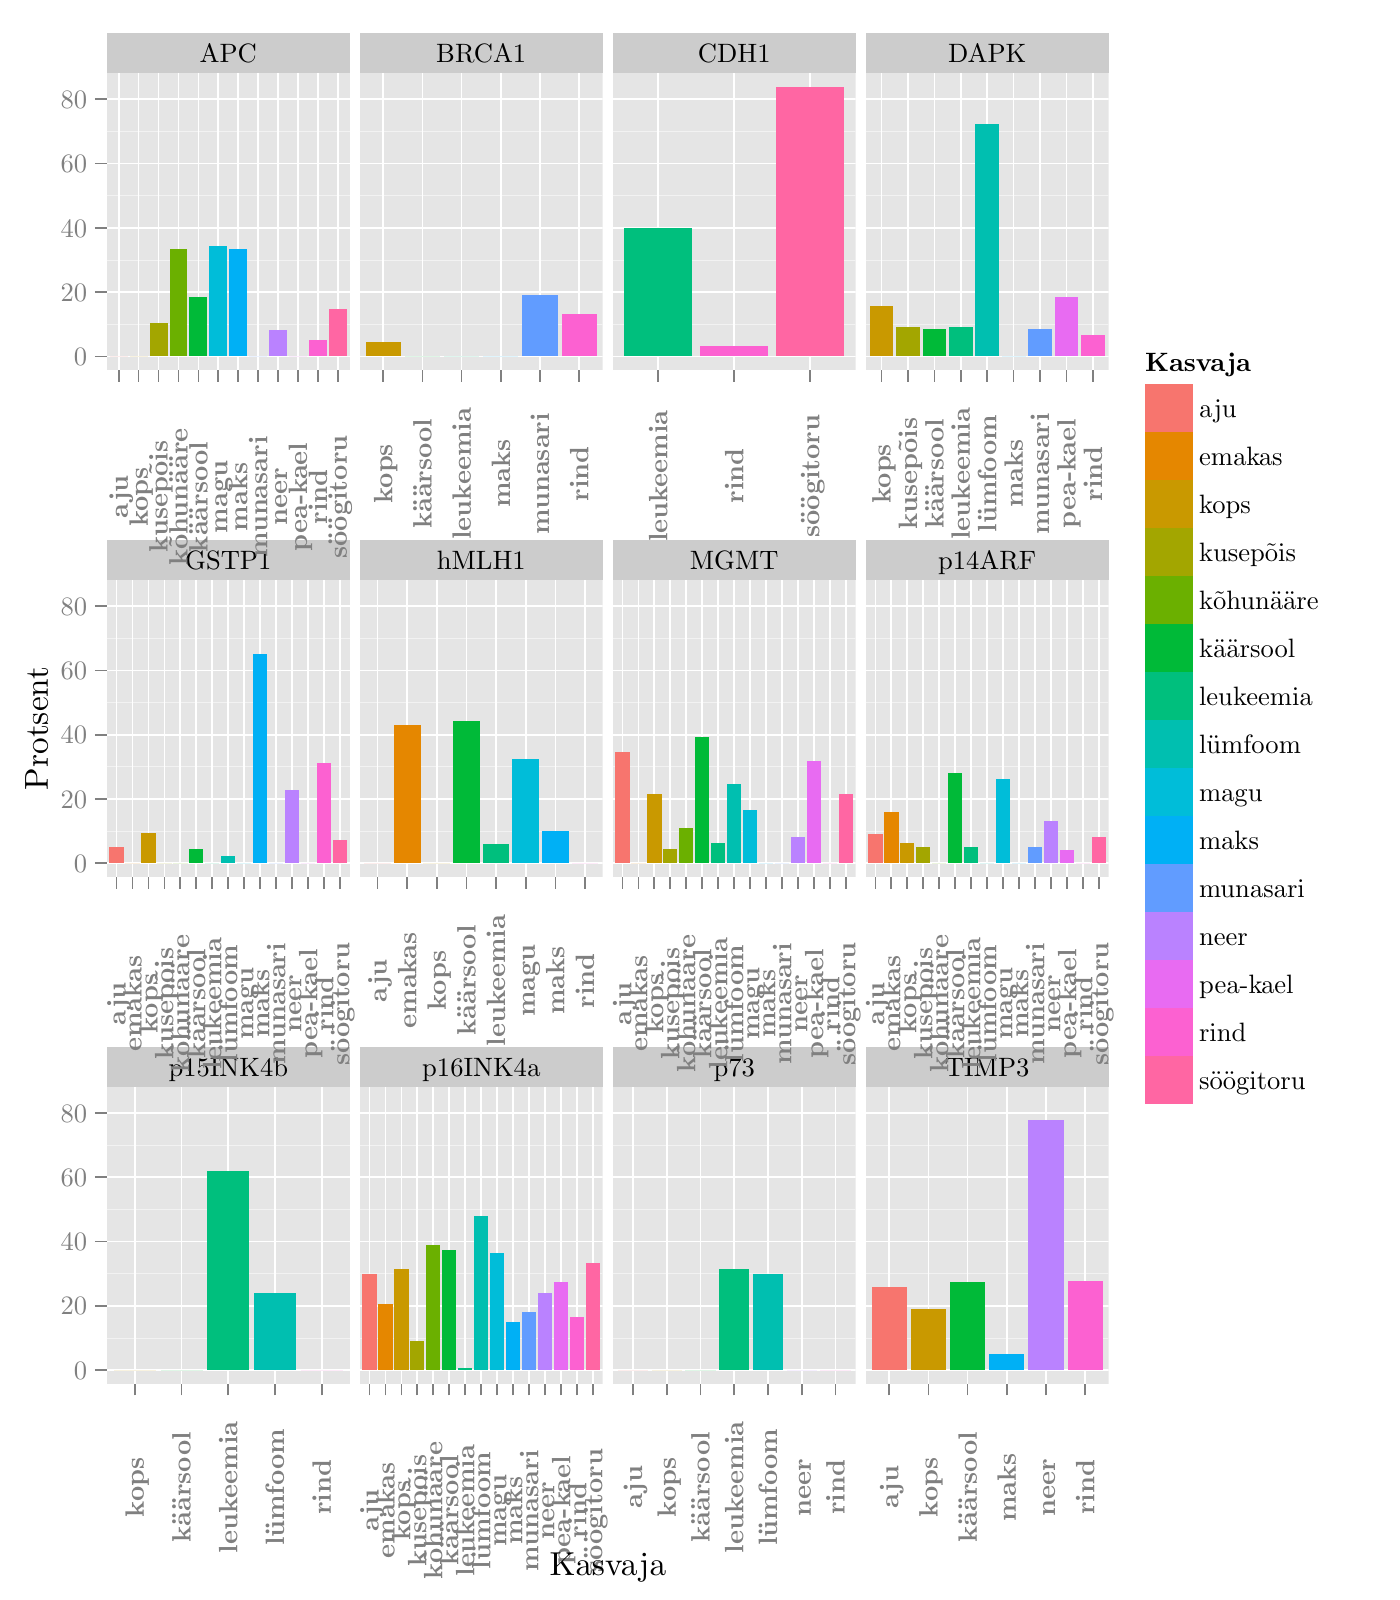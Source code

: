 % Created by tikzDevice version 0.7.0 on 2014-10-14 23:28:57
% !TEX encoding = UTF-8 Unicode
\documentclass[10pt]{article}

\nonstopmode

\usepackage{tikz}

\usepackage[active,tightpage,psfixbb]{preview}

\PreviewEnvironment{pgfpicture}

\setlength\PreviewBorder{0pt}
\begin{document}

\begin{tikzpicture}[x=1pt,y=1pt]
\definecolor[named]{fillColor}{rgb}{1.00,1.00,1.00}
\path[use as bounding box,fill=fillColor,fill opacity=0.00] (0,0) rectangle (505.89,578.16);
\begin{scope}
\path[clip] (  0.00,  0.00) rectangle (505.89,578.16);
\definecolor[named]{drawColor}{rgb}{1.00,1.00,1.00}
\definecolor[named]{fillColor}{rgb}{1.00,1.00,1.00}

\path[draw=drawColor,line width= 0.6pt,line join=round,line cap=round,fill=fillColor] ( -0.00, -0.00) rectangle (505.89,578.16);
\end{scope}
\begin{scope}
\path[clip] ( 38.58,444.46) rectangle (126.39,551.68);
\definecolor[named]{fillColor}{rgb}{0.90,0.90,0.90}

\path[fill=fillColor] ( 38.58,444.46) rectangle (126.39,551.68);
\definecolor[named]{drawColor}{rgb}{0.95,0.95,0.95}

\path[draw=drawColor,line width= 0.3pt,line join=round] ( 38.58,460.96) --
	(126.39,460.96);

\path[draw=drawColor,line width= 0.3pt,line join=round] ( 38.58,484.20) --
	(126.39,484.20);

\path[draw=drawColor,line width= 0.3pt,line join=round] ( 38.58,507.44) --
	(126.39,507.44);

\path[draw=drawColor,line width= 0.3pt,line join=round] ( 38.58,530.69) --
	(126.39,530.69);
\definecolor[named]{drawColor}{rgb}{1.00,1.00,1.00}

\path[draw=drawColor,line width= 0.6pt,line join=round] ( 38.58,449.34) --
	(126.39,449.34);

\path[draw=drawColor,line width= 0.6pt,line join=round] ( 38.58,472.58) --
	(126.39,472.58);

\path[draw=drawColor,line width= 0.6pt,line join=round] ( 38.58,495.82) --
	(126.39,495.82);

\path[draw=drawColor,line width= 0.6pt,line join=round] ( 38.58,519.07) --
	(126.39,519.07);

\path[draw=drawColor,line width= 0.6pt,line join=round] ( 38.58,542.31) --
	(126.39,542.31);

\path[draw=drawColor,line width= 0.6pt,line join=round] ( 42.90,444.46) --
	( 42.90,551.68);

\path[draw=drawColor,line width= 0.6pt,line join=round] ( 50.10,444.46) --
	( 50.10,551.68);

\path[draw=drawColor,line width= 0.6pt,line join=round] ( 57.30,444.46) --
	( 57.30,551.68);

\path[draw=drawColor,line width= 0.6pt,line join=round] ( 64.49,444.46) --
	( 64.49,551.68);

\path[draw=drawColor,line width= 0.6pt,line join=round] ( 71.69,444.46) --
	( 71.69,551.68);

\path[draw=drawColor,line width= 0.6pt,line join=round] ( 78.89,444.46) --
	( 78.89,551.68);

\path[draw=drawColor,line width= 0.6pt,line join=round] ( 86.08,444.46) --
	( 86.08,551.68);

\path[draw=drawColor,line width= 0.6pt,line join=round] ( 93.28,444.46) --
	( 93.28,551.68);

\path[draw=drawColor,line width= 0.6pt,line join=round] (100.48,444.46) --
	(100.48,551.68);

\path[draw=drawColor,line width= 0.6pt,line join=round] (107.67,444.46) --
	(107.67,551.68);

\path[draw=drawColor,line width= 0.6pt,line join=round] (114.87,444.46) --
	(114.87,551.68);

\path[draw=drawColor,line width= 0.6pt,line join=round] (122.07,444.46) --
	(122.07,551.68);
\definecolor[named]{fillColor}{rgb}{0.97,0.46,0.43}

\path[fill=fillColor] ( 39.66,449.34) rectangle ( 46.14,449.34);
\definecolor[named]{fillColor}{rgb}{0.79,0.60,0.00}

\path[fill=fillColor] ( 46.86,449.34) rectangle ( 53.34,449.34);
\definecolor[named]{fillColor}{rgb}{0.64,0.65,0.00}

\path[fill=fillColor] ( 54.06,449.34) rectangle ( 60.54,461.57);
\definecolor[named]{fillColor}{rgb}{0.42,0.69,0.00}

\path[fill=fillColor] ( 61.25,449.34) rectangle ( 67.73,488.07);
\definecolor[named]{fillColor}{rgb}{0.00,0.73,0.22}

\path[fill=fillColor] ( 68.45,449.34) rectangle ( 74.93,470.86);
\definecolor[named]{fillColor}{rgb}{0.00,0.74,0.85}

\path[fill=fillColor] ( 75.65,449.34) rectangle ( 82.13,489.09);
\definecolor[named]{fillColor}{rgb}{0.00,0.69,0.96}

\path[fill=fillColor] ( 82.85,449.34) rectangle ( 89.32,488.07);
\definecolor[named]{fillColor}{rgb}{0.38,0.61,1.00}

\path[fill=fillColor] ( 90.04,449.34) rectangle ( 96.52,449.34);
\definecolor[named]{fillColor}{rgb}{0.73,0.51,1.00}

\path[fill=fillColor] ( 97.24,449.34) rectangle (103.72,459.02);
\definecolor[named]{fillColor}{rgb}{0.91,0.42,0.95}

\path[fill=fillColor] (104.44,449.34) rectangle (110.91,449.34);
\definecolor[named]{fillColor}{rgb}{0.99,0.38,0.82}

\path[fill=fillColor] (111.63,449.34) rectangle (118.11,455.45);
\definecolor[named]{fillColor}{rgb}{1.00,0.40,0.64}

\path[fill=fillColor] (118.83,449.34) rectangle (125.31,466.55);
\end{scope}
\begin{scope}
\path[clip] (130.00,444.46) rectangle (217.80,551.68);
\definecolor[named]{fillColor}{rgb}{0.90,0.90,0.90}

\path[fill=fillColor] (130.00,444.46) rectangle (217.80,551.68);
\definecolor[named]{drawColor}{rgb}{0.95,0.95,0.95}

\path[draw=drawColor,line width= 0.3pt,line join=round] (130.00,460.96) --
	(217.80,460.96);

\path[draw=drawColor,line width= 0.3pt,line join=round] (130.00,484.20) --
	(217.80,484.20);

\path[draw=drawColor,line width= 0.3pt,line join=round] (130.00,507.44) --
	(217.80,507.44);

\path[draw=drawColor,line width= 0.3pt,line join=round] (130.00,530.69) --
	(217.80,530.69);
\definecolor[named]{drawColor}{rgb}{1.00,1.00,1.00}

\path[draw=drawColor,line width= 0.6pt,line join=round] (130.00,449.34) --
	(217.80,449.34);

\path[draw=drawColor,line width= 0.6pt,line join=round] (130.00,472.58) --
	(217.80,472.58);

\path[draw=drawColor,line width= 0.6pt,line join=round] (130.00,495.82) --
	(217.80,495.82);

\path[draw=drawColor,line width= 0.6pt,line join=round] (130.00,519.07) --
	(217.80,519.07);

\path[draw=drawColor,line width= 0.6pt,line join=round] (130.00,542.31) --
	(217.80,542.31);

\path[draw=drawColor,line width= 0.6pt,line join=round] (138.50,444.46) --
	(138.50,551.68);

\path[draw=drawColor,line width= 0.6pt,line join=round] (152.66,444.46) --
	(152.66,551.68);

\path[draw=drawColor,line width= 0.6pt,line join=round] (166.82,444.46) --
	(166.82,551.68);

\path[draw=drawColor,line width= 0.6pt,line join=round] (180.98,444.46) --
	(180.98,551.68);

\path[draw=drawColor,line width= 0.6pt,line join=round] (195.14,444.46) --
	(195.14,551.68);

\path[draw=drawColor,line width= 0.6pt,line join=round] (209.31,444.46) --
	(209.31,551.68);
\definecolor[named]{fillColor}{rgb}{0.79,0.60,0.00}

\path[fill=fillColor] (132.12,449.34) rectangle (144.87,454.62);
\definecolor[named]{fillColor}{rgb}{0.00,0.73,0.22}

\path[fill=fillColor] (146.29,449.34) rectangle (159.03,449.34);
\definecolor[named]{fillColor}{rgb}{0.00,0.75,0.49}

\path[fill=fillColor] (160.45,449.34) rectangle (173.19,449.34);
\definecolor[named]{fillColor}{rgb}{0.00,0.69,0.96}

\path[fill=fillColor] (174.61,449.34) rectangle (187.35,449.34);
\definecolor[named]{fillColor}{rgb}{0.38,0.61,1.00}

\path[fill=fillColor] (188.77,449.34) rectangle (201.52,471.38);
\definecolor[named]{fillColor}{rgb}{0.99,0.38,0.82}

\path[fill=fillColor] (202.93,449.34) rectangle (215.68,464.55);
\end{scope}
\begin{scope}
\path[clip] (221.42,444.46) rectangle (309.22,551.68);
\definecolor[named]{fillColor}{rgb}{0.90,0.90,0.90}

\path[fill=fillColor] (221.42,444.46) rectangle (309.22,551.68);
\definecolor[named]{drawColor}{rgb}{0.95,0.95,0.95}

\path[draw=drawColor,line width= 0.3pt,line join=round] (221.42,460.96) --
	(309.22,460.96);

\path[draw=drawColor,line width= 0.3pt,line join=round] (221.42,484.20) --
	(309.22,484.20);

\path[draw=drawColor,line width= 0.3pt,line join=round] (221.42,507.44) --
	(309.22,507.44);

\path[draw=drawColor,line width= 0.3pt,line join=round] (221.42,530.69) --
	(309.22,530.69);
\definecolor[named]{drawColor}{rgb}{1.00,1.00,1.00}

\path[draw=drawColor,line width= 0.6pt,line join=round] (221.42,449.34) --
	(309.22,449.34);

\path[draw=drawColor,line width= 0.6pt,line join=round] (221.42,472.58) --
	(309.22,472.58);

\path[draw=drawColor,line width= 0.6pt,line join=round] (221.42,495.82) --
	(309.22,495.82);

\path[draw=drawColor,line width= 0.6pt,line join=round] (221.42,519.07) --
	(309.22,519.07);

\path[draw=drawColor,line width= 0.6pt,line join=round] (221.42,542.31) --
	(309.22,542.31);

\path[draw=drawColor,line width= 0.6pt,line join=round] (237.88,444.46) --
	(237.88,551.68);

\path[draw=drawColor,line width= 0.6pt,line join=round] (265.32,444.46) --
	(265.32,551.68);

\path[draw=drawColor,line width= 0.6pt,line join=round] (292.76,444.46) --
	(292.76,551.68);
\definecolor[named]{fillColor}{rgb}{0.00,0.75,0.49}

\path[fill=fillColor] (225.53,449.34) rectangle (250.23,495.82);
\definecolor[named]{fillColor}{rgb}{0.99,0.38,0.82}

\path[fill=fillColor] (252.97,449.34) rectangle (277.66,453.30);
\definecolor[named]{fillColor}{rgb}{1.00,0.40,0.64}

\path[fill=fillColor] (280.41,449.34) rectangle (305.10,546.81);
\end{scope}
\begin{scope}
\path[clip] (312.83,444.46) rectangle (400.63,551.68);
\definecolor[named]{fillColor}{rgb}{0.90,0.90,0.90}

\path[fill=fillColor] (312.83,444.46) rectangle (400.63,551.68);
\definecolor[named]{drawColor}{rgb}{0.95,0.95,0.95}

\path[draw=drawColor,line width= 0.3pt,line join=round] (312.83,460.96) --
	(400.63,460.96);

\path[draw=drawColor,line width= 0.3pt,line join=round] (312.83,484.20) --
	(400.63,484.20);

\path[draw=drawColor,line width= 0.3pt,line join=round] (312.83,507.44) --
	(400.63,507.44);

\path[draw=drawColor,line width= 0.3pt,line join=round] (312.83,530.69) --
	(400.63,530.69);
\definecolor[named]{drawColor}{rgb}{1.00,1.00,1.00}

\path[draw=drawColor,line width= 0.6pt,line join=round] (312.83,449.34) --
	(400.63,449.34);

\path[draw=drawColor,line width= 0.6pt,line join=round] (312.83,472.58) --
	(400.63,472.58);

\path[draw=drawColor,line width= 0.6pt,line join=round] (312.83,495.82) --
	(400.63,495.82);

\path[draw=drawColor,line width= 0.6pt,line join=round] (312.83,519.07) --
	(400.63,519.07);

\path[draw=drawColor,line width= 0.6pt,line join=round] (312.83,542.31) --
	(400.63,542.31);

\path[draw=drawColor,line width= 0.6pt,line join=round] (318.56,444.46) --
	(318.56,551.68);

\path[draw=drawColor,line width= 0.6pt,line join=round] (328.10,444.46) --
	(328.10,551.68);

\path[draw=drawColor,line width= 0.6pt,line join=round] (337.65,444.46) --
	(337.65,551.68);

\path[draw=drawColor,line width= 0.6pt,line join=round] (347.19,444.46) --
	(347.19,551.68);

\path[draw=drawColor,line width= 0.6pt,line join=round] (356.73,444.46) --
	(356.73,551.68);

\path[draw=drawColor,line width= 0.6pt,line join=round] (366.28,444.46) --
	(366.28,551.68);

\path[draw=drawColor,line width= 0.6pt,line join=round] (375.82,444.46) --
	(375.82,551.68);

\path[draw=drawColor,line width= 0.6pt,line join=round] (385.36,444.46) --
	(385.36,551.68);

\path[draw=drawColor,line width= 0.6pt,line join=round] (394.91,444.46) --
	(394.91,551.68);
\definecolor[named]{fillColor}{rgb}{0.79,0.60,0.00}

\path[fill=fillColor] (314.26,449.34) rectangle (322.85,467.49);
\definecolor[named]{fillColor}{rgb}{0.64,0.65,0.00}

\path[fill=fillColor] (323.81,449.34) rectangle (332.40,459.90);
\definecolor[named]{fillColor}{rgb}{0.00,0.73,0.22}

\path[fill=fillColor] (333.35,449.34) rectangle (341.94,459.44);
\definecolor[named]{fillColor}{rgb}{0.00,0.75,0.49}

\path[fill=fillColor] (342.89,449.34) rectangle (351.48,460.15);
\definecolor[named]{fillColor}{rgb}{0.00,0.75,0.69}

\path[fill=fillColor] (352.44,449.34) rectangle (361.03,533.49);
\definecolor[named]{fillColor}{rgb}{0.00,0.69,0.96}

\path[fill=fillColor] (361.98,449.34) rectangle (370.57,449.34);
\definecolor[named]{fillColor}{rgb}{0.38,0.61,1.00}

\path[fill=fillColor] (371.53,449.34) rectangle (380.11,459.44);
\definecolor[named]{fillColor}{rgb}{0.91,0.42,0.95}

\path[fill=fillColor] (381.07,449.34) rectangle (389.66,470.81);
\definecolor[named]{fillColor}{rgb}{0.99,0.38,0.82}

\path[fill=fillColor] (390.61,449.34) rectangle (399.20,457.08);
\end{scope}
\begin{scope}
\path[clip] ( 38.58,261.32) rectangle (126.39,368.54);
\definecolor[named]{fillColor}{rgb}{0.90,0.90,0.90}

\path[fill=fillColor] ( 38.58,261.32) rectangle (126.39,368.54);
\definecolor[named]{drawColor}{rgb}{0.95,0.95,0.95}

\path[draw=drawColor,line width= 0.3pt,line join=round] ( 38.58,277.82) --
	(126.39,277.82);

\path[draw=drawColor,line width= 0.3pt,line join=round] ( 38.58,301.06) --
	(126.39,301.06);

\path[draw=drawColor,line width= 0.3pt,line join=round] ( 38.58,324.30) --
	(126.39,324.30);

\path[draw=drawColor,line width= 0.3pt,line join=round] ( 38.58,347.55) --
	(126.39,347.55);
\definecolor[named]{drawColor}{rgb}{1.00,1.00,1.00}

\path[draw=drawColor,line width= 0.6pt,line join=round] ( 38.58,266.20) --
	(126.39,266.20);

\path[draw=drawColor,line width= 0.6pt,line join=round] ( 38.58,289.44) --
	(126.39,289.44);

\path[draw=drawColor,line width= 0.6pt,line join=round] ( 38.58,312.68) --
	(126.39,312.68);

\path[draw=drawColor,line width= 0.6pt,line join=round] ( 38.58,335.93) --
	(126.39,335.93);

\path[draw=drawColor,line width= 0.6pt,line join=round] ( 38.58,359.17) --
	(126.39,359.17);

\path[draw=drawColor,line width= 0.6pt,line join=round] ( 42.05,261.32) --
	( 42.05,368.54);

\path[draw=drawColor,line width= 0.6pt,line join=round] ( 47.83,261.32) --
	( 47.83,368.54);

\path[draw=drawColor,line width= 0.6pt,line join=round] ( 53.60,261.32) --
	( 53.60,368.54);

\path[draw=drawColor,line width= 0.6pt,line join=round] ( 59.38,261.32) --
	( 59.38,368.54);

\path[draw=drawColor,line width= 0.6pt,line join=round] ( 65.16,261.32) --
	( 65.16,368.54);

\path[draw=drawColor,line width= 0.6pt,line join=round] ( 70.93,261.32) --
	( 70.93,368.54);

\path[draw=drawColor,line width= 0.6pt,line join=round] ( 76.71,261.32) --
	( 76.71,368.54);

\path[draw=drawColor,line width= 0.6pt,line join=round] ( 82.49,261.32) --
	( 82.49,368.54);

\path[draw=drawColor,line width= 0.6pt,line join=round] ( 88.26,261.32) --
	( 88.26,368.54);

\path[draw=drawColor,line width= 0.6pt,line join=round] ( 94.04,261.32) --
	( 94.04,368.54);

\path[draw=drawColor,line width= 0.6pt,line join=round] ( 99.81,261.32) --
	( 99.81,368.54);

\path[draw=drawColor,line width= 0.6pt,line join=round] (105.59,261.32) --
	(105.59,368.54);

\path[draw=drawColor,line width= 0.6pt,line join=round] (111.37,261.32) --
	(111.37,368.54);

\path[draw=drawColor,line width= 0.6pt,line join=round] (117.14,261.32) --
	(117.14,368.54);

\path[draw=drawColor,line width= 0.6pt,line join=round] (122.92,261.32) --
	(122.92,368.54);
\definecolor[named]{fillColor}{rgb}{0.97,0.46,0.43}

\path[fill=fillColor] ( 39.45,266.20) rectangle ( 44.65,272.01);
\definecolor[named]{fillColor}{rgb}{0.90,0.53,0.00}

\path[fill=fillColor] ( 45.23,266.20) rectangle ( 50.43,266.20);
\definecolor[named]{fillColor}{rgb}{0.79,0.60,0.00}

\path[fill=fillColor] ( 51.00,266.20) rectangle ( 56.20,277.26);
\definecolor[named]{fillColor}{rgb}{0.64,0.65,0.00}

\path[fill=fillColor] ( 56.78,266.20) rectangle ( 61.98,266.20);
\definecolor[named]{fillColor}{rgb}{0.42,0.69,0.00}

\path[fill=fillColor] ( 62.56,266.20) rectangle ( 67.76,266.20);
\definecolor[named]{fillColor}{rgb}{0.00,0.73,0.22}

\path[fill=fillColor] ( 68.33,266.20) rectangle ( 73.53,271.25);
\definecolor[named]{fillColor}{rgb}{0.00,0.75,0.49}

\path[fill=fillColor] ( 74.11,266.20) rectangle ( 79.31,266.20);
\definecolor[named]{fillColor}{rgb}{0.00,0.75,0.69}

\path[fill=fillColor] ( 79.89,266.20) rectangle ( 85.08,268.67);
\definecolor[named]{fillColor}{rgb}{0.00,0.74,0.85}

\path[fill=fillColor] ( 85.66,266.20) rectangle ( 90.86,266.20);
\definecolor[named]{fillColor}{rgb}{0.00,0.69,0.96}

\path[fill=fillColor] ( 91.44,266.20) rectangle ( 96.64,341.74);
\definecolor[named]{fillColor}{rgb}{0.38,0.61,1.00}

\path[fill=fillColor] ( 97.22,266.20) rectangle (102.41,266.20);
\definecolor[named]{fillColor}{rgb}{0.73,0.51,1.00}

\path[fill=fillColor] (102.99,266.20) rectangle (108.19,292.76);
\definecolor[named]{fillColor}{rgb}{0.91,0.42,0.95}

\path[fill=fillColor] (108.77,266.20) rectangle (113.97,266.20);
\definecolor[named]{fillColor}{rgb}{0.99,0.38,0.82}

\path[fill=fillColor] (114.54,266.20) rectangle (119.74,302.42);
\definecolor[named]{fillColor}{rgb}{1.00,0.40,0.64}

\path[fill=fillColor] (120.32,266.20) rectangle (125.52,274.50);
\end{scope}
\begin{scope}
\path[clip] (130.00,261.32) rectangle (217.80,368.54);
\definecolor[named]{fillColor}{rgb}{0.90,0.90,0.90}

\path[fill=fillColor] (130.00,261.32) rectangle (217.80,368.54);
\definecolor[named]{drawColor}{rgb}{0.95,0.95,0.95}

\path[draw=drawColor,line width= 0.3pt,line join=round] (130.00,277.82) --
	(217.80,277.82);

\path[draw=drawColor,line width= 0.3pt,line join=round] (130.00,301.06) --
	(217.80,301.06);

\path[draw=drawColor,line width= 0.3pt,line join=round] (130.00,324.30) --
	(217.80,324.30);

\path[draw=drawColor,line width= 0.3pt,line join=round] (130.00,347.55) --
	(217.80,347.55);
\definecolor[named]{drawColor}{rgb}{1.00,1.00,1.00}

\path[draw=drawColor,line width= 0.6pt,line join=round] (130.00,266.20) --
	(217.80,266.20);

\path[draw=drawColor,line width= 0.6pt,line join=round] (130.00,289.44) --
	(217.80,289.44);

\path[draw=drawColor,line width= 0.6pt,line join=round] (130.00,312.68) --
	(217.80,312.68);

\path[draw=drawColor,line width= 0.6pt,line join=round] (130.00,335.93) --
	(217.80,335.93);

\path[draw=drawColor,line width= 0.6pt,line join=round] (130.00,359.17) --
	(217.80,359.17);

\path[draw=drawColor,line width= 0.6pt,line join=round] (136.42,261.32) --
	(136.42,368.54);

\path[draw=drawColor,line width= 0.6pt,line join=round] (147.13,261.32) --
	(147.13,368.54);

\path[draw=drawColor,line width= 0.6pt,line join=round] (157.84,261.32) --
	(157.84,368.54);

\path[draw=drawColor,line width= 0.6pt,line join=round] (168.55,261.32) --
	(168.55,368.54);

\path[draw=drawColor,line width= 0.6pt,line join=round] (179.25,261.32) --
	(179.25,368.54);

\path[draw=drawColor,line width= 0.6pt,line join=round] (189.96,261.32) --
	(189.96,368.54);

\path[draw=drawColor,line width= 0.6pt,line join=round] (200.67,261.32) --
	(200.67,368.54);

\path[draw=drawColor,line width= 0.6pt,line join=round] (211.38,261.32) --
	(211.38,368.54);
\definecolor[named]{fillColor}{rgb}{0.97,0.46,0.43}

\path[fill=fillColor] (131.61,266.20) rectangle (141.24,266.20);
\definecolor[named]{fillColor}{rgb}{0.90,0.53,0.00}

\path[fill=fillColor] (142.31,266.20) rectangle (151.95,316.00);
\definecolor[named]{fillColor}{rgb}{0.79,0.60,0.00}

\path[fill=fillColor] (153.02,266.20) rectangle (162.66,266.20);
\definecolor[named]{fillColor}{rgb}{0.00,0.73,0.22}

\path[fill=fillColor] (163.73,266.20) rectangle (173.37,317.47);
\definecolor[named]{fillColor}{rgb}{0.00,0.75,0.49}

\path[fill=fillColor] (174.44,266.20) rectangle (184.07,273.03);
\definecolor[named]{fillColor}{rgb}{0.00,0.74,0.85}

\path[fill=fillColor] (185.14,266.20) rectangle (194.78,303.74);
\definecolor[named]{fillColor}{rgb}{0.00,0.69,0.96}

\path[fill=fillColor] (195.85,266.20) rectangle (205.49,277.82);
\definecolor[named]{fillColor}{rgb}{0.99,0.38,0.82}

\path[fill=fillColor] (206.56,266.20) rectangle (216.20,266.20);
\end{scope}
\begin{scope}
\path[clip] (221.42,261.32) rectangle (309.22,368.54);
\definecolor[named]{fillColor}{rgb}{0.90,0.90,0.90}

\path[fill=fillColor] (221.42,261.32) rectangle (309.22,368.54);
\definecolor[named]{drawColor}{rgb}{0.95,0.95,0.95}

\path[draw=drawColor,line width= 0.3pt,line join=round] (221.42,277.82) --
	(309.22,277.82);

\path[draw=drawColor,line width= 0.3pt,line join=round] (221.42,301.06) --
	(309.22,301.06);

\path[draw=drawColor,line width= 0.3pt,line join=round] (221.42,324.30) --
	(309.22,324.30);

\path[draw=drawColor,line width= 0.3pt,line join=round] (221.42,347.55) --
	(309.22,347.55);
\definecolor[named]{drawColor}{rgb}{1.00,1.00,1.00}

\path[draw=drawColor,line width= 0.6pt,line join=round] (221.42,266.20) --
	(309.22,266.20);

\path[draw=drawColor,line width= 0.6pt,line join=round] (221.42,289.44) --
	(309.22,289.44);

\path[draw=drawColor,line width= 0.6pt,line join=round] (221.42,312.68) --
	(309.22,312.68);

\path[draw=drawColor,line width= 0.6pt,line join=round] (221.42,335.93) --
	(309.22,335.93);

\path[draw=drawColor,line width= 0.6pt,line join=round] (221.42,359.17) --
	(309.22,359.17);

\path[draw=drawColor,line width= 0.6pt,line join=round] (224.88,261.32) --
	(224.88,368.54);

\path[draw=drawColor,line width= 0.6pt,line join=round] (230.66,261.32) --
	(230.66,368.54);

\path[draw=drawColor,line width= 0.6pt,line join=round] (236.43,261.32) --
	(236.43,368.54);

\path[draw=drawColor,line width= 0.6pt,line join=round] (242.21,261.32) --
	(242.21,368.54);

\path[draw=drawColor,line width= 0.6pt,line join=round] (247.99,261.32) --
	(247.99,368.54);

\path[draw=drawColor,line width= 0.6pt,line join=round] (253.76,261.32) --
	(253.76,368.54);

\path[draw=drawColor,line width= 0.6pt,line join=round] (259.54,261.32) --
	(259.54,368.54);

\path[draw=drawColor,line width= 0.6pt,line join=round] (265.32,261.32) --
	(265.32,368.54);

\path[draw=drawColor,line width= 0.6pt,line join=round] (271.09,261.32) --
	(271.09,368.54);

\path[draw=drawColor,line width= 0.6pt,line join=round] (276.87,261.32) --
	(276.87,368.54);

\path[draw=drawColor,line width= 0.6pt,line join=round] (282.65,261.32) --
	(282.65,368.54);

\path[draw=drawColor,line width= 0.6pt,line join=round] (288.42,261.32) --
	(288.42,368.54);

\path[draw=drawColor,line width= 0.6pt,line join=round] (294.20,261.32) --
	(294.20,368.54);

\path[draw=drawColor,line width= 0.6pt,line join=round] (299.98,261.32) --
	(299.98,368.54);

\path[draw=drawColor,line width= 0.6pt,line join=round] (305.75,261.32) --
	(305.75,368.54);
\definecolor[named]{fillColor}{rgb}{0.97,0.46,0.43}

\path[fill=fillColor] (222.28,266.20) rectangle (227.48,306.57);
\definecolor[named]{fillColor}{rgb}{0.90,0.53,0.00}

\path[fill=fillColor] (228.06,266.20) rectangle (233.26,266.20);
\definecolor[named]{fillColor}{rgb}{0.79,0.60,0.00}

\path[fill=fillColor] (233.84,266.20) rectangle (239.03,291.40);
\definecolor[named]{fillColor}{rgb}{0.64,0.65,0.00}

\path[fill=fillColor] (239.61,266.20) rectangle (244.81,271.48);
\definecolor[named]{fillColor}{rgb}{0.42,0.69,0.00}

\path[fill=fillColor] (245.39,266.20) rectangle (250.59,279.11);
\definecolor[named]{fillColor}{rgb}{0.00,0.73,0.22}

\path[fill=fillColor] (251.16,266.20) rectangle (256.36,311.89);
\definecolor[named]{fillColor}{rgb}{0.00,0.75,0.49}

\path[fill=fillColor] (256.94,266.20) rectangle (262.14,273.69);
\definecolor[named]{fillColor}{rgb}{0.00,0.75,0.69}

\path[fill=fillColor] (262.72,266.20) rectangle (267.92,294.77);
\definecolor[named]{fillColor}{rgb}{0.00,0.74,0.85}

\path[fill=fillColor] (268.49,266.20) rectangle (273.69,285.57);
\definecolor[named]{fillColor}{rgb}{0.00,0.69,0.96}

\path[fill=fillColor] (274.27,266.20) rectangle (279.47,266.20);
\definecolor[named]{fillColor}{rgb}{0.38,0.61,1.00}

\path[fill=fillColor] (280.05,266.20) rectangle (285.25,266.20);
\definecolor[named]{fillColor}{rgb}{0.73,0.51,1.00}

\path[fill=fillColor] (285.82,266.20) rectangle (291.02,275.88);
\definecolor[named]{fillColor}{rgb}{0.91,0.42,0.95}

\path[fill=fillColor] (291.60,266.20) rectangle (296.80,303.26);
\definecolor[named]{fillColor}{rgb}{0.99,0.38,0.82}

\path[fill=fillColor] (297.38,266.20) rectangle (302.57,266.20);
\definecolor[named]{fillColor}{rgb}{1.00,0.40,0.64}

\path[fill=fillColor] (303.15,266.20) rectangle (308.35,291.10);
\end{scope}
\begin{scope}
\path[clip] (312.83,261.32) rectangle (400.63,368.54);
\definecolor[named]{fillColor}{rgb}{0.90,0.90,0.90}

\path[fill=fillColor] (312.83,261.32) rectangle (400.63,368.54);
\definecolor[named]{drawColor}{rgb}{0.95,0.95,0.95}

\path[draw=drawColor,line width= 0.3pt,line join=round] (312.83,277.82) --
	(400.63,277.82);

\path[draw=drawColor,line width= 0.3pt,line join=round] (312.83,301.06) --
	(400.63,301.06);

\path[draw=drawColor,line width= 0.3pt,line join=round] (312.83,324.30) --
	(400.63,324.30);

\path[draw=drawColor,line width= 0.3pt,line join=round] (312.83,347.55) --
	(400.63,347.55);
\definecolor[named]{drawColor}{rgb}{1.00,1.00,1.00}

\path[draw=drawColor,line width= 0.6pt,line join=round] (312.83,266.20) --
	(400.63,266.20);

\path[draw=drawColor,line width= 0.6pt,line join=round] (312.83,289.44) --
	(400.63,289.44);

\path[draw=drawColor,line width= 0.6pt,line join=round] (312.83,312.68) --
	(400.63,312.68);

\path[draw=drawColor,line width= 0.6pt,line join=round] (312.83,335.93) --
	(400.63,335.93);

\path[draw=drawColor,line width= 0.6pt,line join=round] (312.83,359.17) --
	(400.63,359.17);

\path[draw=drawColor,line width= 0.6pt,line join=round] (316.30,261.32) --
	(316.30,368.54);

\path[draw=drawColor,line width= 0.6pt,line join=round] (322.07,261.32) --
	(322.07,368.54);

\path[draw=drawColor,line width= 0.6pt,line join=round] (327.85,261.32) --
	(327.85,368.54);

\path[draw=drawColor,line width= 0.6pt,line join=round] (333.63,261.32) --
	(333.63,368.54);

\path[draw=drawColor,line width= 0.6pt,line join=round] (339.40,261.32) --
	(339.40,368.54);

\path[draw=drawColor,line width= 0.6pt,line join=round] (345.18,261.32) --
	(345.18,368.54);

\path[draw=drawColor,line width= 0.6pt,line join=round] (350.96,261.32) --
	(350.96,368.54);

\path[draw=drawColor,line width= 0.6pt,line join=round] (356.73,261.32) --
	(356.73,368.54);

\path[draw=drawColor,line width= 0.6pt,line join=round] (362.51,261.32) --
	(362.51,368.54);

\path[draw=drawColor,line width= 0.6pt,line join=round] (368.29,261.32) --
	(368.29,368.54);

\path[draw=drawColor,line width= 0.6pt,line join=round] (374.06,261.32) --
	(374.06,368.54);

\path[draw=drawColor,line width= 0.6pt,line join=round] (379.84,261.32) --
	(379.84,368.54);

\path[draw=drawColor,line width= 0.6pt,line join=round] (385.61,261.32) --
	(385.61,368.54);

\path[draw=drawColor,line width= 0.6pt,line join=round] (391.39,261.32) --
	(391.39,368.54);

\path[draw=drawColor,line width= 0.6pt,line join=round] (397.17,261.32) --
	(397.17,368.54);
\definecolor[named]{fillColor}{rgb}{0.97,0.46,0.43}

\path[fill=fillColor] (313.70,266.20) rectangle (318.90,276.76);
\definecolor[named]{fillColor}{rgb}{0.90,0.53,0.00}

\path[fill=fillColor] (319.47,266.20) rectangle (324.67,284.79);
\definecolor[named]{fillColor}{rgb}{0.79,0.60,0.00}

\path[fill=fillColor] (325.25,266.20) rectangle (330.45,273.69);
\definecolor[named]{fillColor}{rgb}{0.64,0.65,0.00}

\path[fill=fillColor] (331.03,266.20) rectangle (336.23,272.01);
\definecolor[named]{fillColor}{rgb}{0.42,0.69,0.00}

\path[fill=fillColor] (336.80,266.20) rectangle (342.00,266.20);
\definecolor[named]{fillColor}{rgb}{0.00,0.73,0.22}

\path[fill=fillColor] (342.58,266.20) rectangle (347.78,298.77);
\definecolor[named]{fillColor}{rgb}{0.00,0.75,0.49}

\path[fill=fillColor] (348.36,266.20) rectangle (353.56,272.01);
\definecolor[named]{fillColor}{rgb}{0.00,0.75,0.69}

\path[fill=fillColor] (354.13,266.20) rectangle (359.33,266.20);
\definecolor[named]{fillColor}{rgb}{0.00,0.74,0.85}

\path[fill=fillColor] (359.91,266.20) rectangle (365.11,296.73);
\definecolor[named]{fillColor}{rgb}{0.00,0.69,0.96}

\path[fill=fillColor] (365.69,266.20) rectangle (370.88,266.20);
\definecolor[named]{fillColor}{rgb}{0.38,0.61,1.00}

\path[fill=fillColor] (371.46,266.20) rectangle (376.66,272.01);
\definecolor[named]{fillColor}{rgb}{0.73,0.51,1.00}

\path[fill=fillColor] (377.24,266.20) rectangle (382.44,281.49);
\definecolor[named]{fillColor}{rgb}{0.91,0.42,0.95}

\path[fill=fillColor] (383.02,266.20) rectangle (388.21,270.84);
\definecolor[named]{fillColor}{rgb}{0.99,0.38,0.82}

\path[fill=fillColor] (388.79,266.20) rectangle (393.99,266.20);
\definecolor[named]{fillColor}{rgb}{1.00,0.40,0.64}

\path[fill=fillColor] (394.57,266.20) rectangle (399.77,275.62);
\end{scope}
\begin{scope}
\path[clip] ( 38.58, 78.18) rectangle (126.39,185.40);
\definecolor[named]{fillColor}{rgb}{0.90,0.90,0.90}

\path[fill=fillColor] ( 38.58, 78.18) rectangle (126.39,185.40);
\definecolor[named]{drawColor}{rgb}{0.95,0.95,0.95}

\path[draw=drawColor,line width= 0.3pt,line join=round] ( 38.58, 94.68) --
	(126.39, 94.68);

\path[draw=drawColor,line width= 0.3pt,line join=round] ( 38.58,117.92) --
	(126.39,117.92);

\path[draw=drawColor,line width= 0.3pt,line join=round] ( 38.58,141.16) --
	(126.39,141.16);

\path[draw=drawColor,line width= 0.3pt,line join=round] ( 38.58,164.41) --
	(126.39,164.41);
\definecolor[named]{drawColor}{rgb}{1.00,1.00,1.00}

\path[draw=drawColor,line width= 0.6pt,line join=round] ( 38.58, 83.06) --
	(126.39, 83.06);

\path[draw=drawColor,line width= 0.6pt,line join=round] ( 38.58,106.30) --
	(126.39,106.30);

\path[draw=drawColor,line width= 0.6pt,line join=round] ( 38.58,129.54) --
	(126.39,129.54);

\path[draw=drawColor,line width= 0.6pt,line join=round] ( 38.58,152.79) --
	(126.39,152.79);

\path[draw=drawColor,line width= 0.6pt,line join=round] ( 38.58,176.03) --
	(126.39,176.03);

\path[draw=drawColor,line width= 0.6pt,line join=round] ( 48.72, 78.18) --
	( 48.72,185.40);

\path[draw=drawColor,line width= 0.6pt,line join=round] ( 65.60, 78.18) --
	( 65.60,185.40);

\path[draw=drawColor,line width= 0.6pt,line join=round] ( 82.49, 78.18) --
	( 82.49,185.40);

\path[draw=drawColor,line width= 0.6pt,line join=round] ( 99.37, 78.18) --
	( 99.37,185.40);

\path[draw=drawColor,line width= 0.6pt,line join=round] (116.26, 78.18) --
	(116.26,185.40);
\definecolor[named]{fillColor}{rgb}{0.79,0.60,0.00}

\path[fill=fillColor] ( 41.12, 83.06) rectangle ( 56.31, 83.06);
\definecolor[named]{fillColor}{rgb}{0.00,0.73,0.22}

\path[fill=fillColor] ( 58.00, 83.06) rectangle ( 73.20, 83.06);
\definecolor[named]{fillColor}{rgb}{0.00,0.75,0.49}

\path[fill=fillColor] ( 74.89, 83.06) rectangle ( 90.08,155.11);
\definecolor[named]{fillColor}{rgb}{0.00,0.75,0.69}

\path[fill=fillColor] ( 91.77, 83.06) rectangle (106.97,110.95);
\definecolor[named]{fillColor}{rgb}{0.99,0.38,0.82}

\path[fill=fillColor] (108.66, 83.06) rectangle (123.85, 83.06);
\end{scope}
\begin{scope}
\path[clip] (130.00, 78.18) rectangle (217.80,185.40);
\definecolor[named]{fillColor}{rgb}{0.90,0.90,0.90}

\path[fill=fillColor] (130.00, 78.18) rectangle (217.80,185.40);
\definecolor[named]{drawColor}{rgb}{0.95,0.95,0.95}

\path[draw=drawColor,line width= 0.3pt,line join=round] (130.00, 94.68) --
	(217.80, 94.68);

\path[draw=drawColor,line width= 0.3pt,line join=round] (130.00,117.92) --
	(217.80,117.92);

\path[draw=drawColor,line width= 0.3pt,line join=round] (130.00,141.16) --
	(217.80,141.16);

\path[draw=drawColor,line width= 0.3pt,line join=round] (130.00,164.41) --
	(217.80,164.41);
\definecolor[named]{drawColor}{rgb}{1.00,1.00,1.00}

\path[draw=drawColor,line width= 0.6pt,line join=round] (130.00, 83.06) --
	(217.80, 83.06);

\path[draw=drawColor,line width= 0.6pt,line join=round] (130.00,106.30) --
	(217.80,106.30);

\path[draw=drawColor,line width= 0.6pt,line join=round] (130.00,129.54) --
	(217.80,129.54);

\path[draw=drawColor,line width= 0.6pt,line join=round] (130.00,152.79) --
	(217.80,152.79);

\path[draw=drawColor,line width= 0.6pt,line join=round] (130.00,176.03) --
	(217.80,176.03);

\path[draw=drawColor,line width= 0.6pt,line join=round] (133.47, 78.18) --
	(133.47,185.40);

\path[draw=drawColor,line width= 0.6pt,line join=round] (139.24, 78.18) --
	(139.24,185.40);

\path[draw=drawColor,line width= 0.6pt,line join=round] (145.02, 78.18) --
	(145.02,185.40);

\path[draw=drawColor,line width= 0.6pt,line join=round] (150.80, 78.18) --
	(150.80,185.40);

\path[draw=drawColor,line width= 0.6pt,line join=round] (156.57, 78.18) --
	(156.57,185.40);

\path[draw=drawColor,line width= 0.6pt,line join=round] (162.35, 78.18) --
	(162.35,185.40);

\path[draw=drawColor,line width= 0.6pt,line join=round] (168.12, 78.18) --
	(168.12,185.40);

\path[draw=drawColor,line width= 0.6pt,line join=round] (173.90, 78.18) --
	(173.90,185.40);

\path[draw=drawColor,line width= 0.6pt,line join=round] (179.68, 78.18) --
	(179.68,185.40);

\path[draw=drawColor,line width= 0.6pt,line join=round] (185.45, 78.18) --
	(185.45,185.40);

\path[draw=drawColor,line width= 0.6pt,line join=round] (191.23, 78.18) --
	(191.23,185.40);

\path[draw=drawColor,line width= 0.6pt,line join=round] (197.01, 78.18) --
	(197.01,185.40);

\path[draw=drawColor,line width= 0.6pt,line join=round] (202.78, 78.18) --
	(202.78,185.40);

\path[draw=drawColor,line width= 0.6pt,line join=round] (208.56, 78.18) --
	(208.56,185.40);

\path[draw=drawColor,line width= 0.6pt,line join=round] (214.34, 78.18) --
	(214.34,185.40);
\definecolor[named]{fillColor}{rgb}{0.97,0.46,0.43}

\path[fill=fillColor] (130.87, 83.06) rectangle (136.07,117.92);
\definecolor[named]{fillColor}{rgb}{0.90,0.53,0.00}

\path[fill=fillColor] (136.64, 83.06) rectangle (141.84,107.10);
\definecolor[named]{fillColor}{rgb}{0.79,0.60,0.00}

\path[fill=fillColor] (142.42, 83.06) rectangle (147.62,119.62);
\definecolor[named]{fillColor}{rgb}{0.64,0.65,0.00}

\path[fill=fillColor] (148.20, 83.06) rectangle (153.39, 93.62);
\definecolor[named]{fillColor}{rgb}{0.42,0.69,0.00}

\path[fill=fillColor] (153.97, 83.06) rectangle (159.17,128.25);
\definecolor[named]{fillColor}{rgb}{0.00,0.73,0.22}

\path[fill=fillColor] (159.75, 83.06) rectangle (164.95,126.37);
\definecolor[named]{fillColor}{rgb}{0.00,0.75,0.49}

\path[fill=fillColor] (165.53, 83.06) rectangle (170.72, 83.83);
\definecolor[named]{fillColor}{rgb}{0.00,0.75,0.69}

\path[fill=fillColor] (171.30, 83.06) rectangle (176.50,138.84);
\definecolor[named]{fillColor}{rgb}{0.00,0.74,0.85}

\path[fill=fillColor] (177.08, 83.06) rectangle (182.28,125.32);
\definecolor[named]{fillColor}{rgb}{0.00,0.69,0.96}

\path[fill=fillColor] (182.85, 83.06) rectangle (188.05,100.49);
\definecolor[named]{fillColor}{rgb}{0.38,0.61,1.00}

\path[fill=fillColor] (188.63, 83.06) rectangle (193.83,104.19);
\definecolor[named]{fillColor}{rgb}{0.73,0.51,1.00}

\path[fill=fillColor] (194.41, 83.06) rectangle (199.61,110.95);
\definecolor[named]{fillColor}{rgb}{0.91,0.42,0.95}

\path[fill=fillColor] (200.18, 83.06) rectangle (205.38,114.86);
\definecolor[named]{fillColor}{rgb}{0.99,0.38,0.82}

\path[fill=fillColor] (205.96, 83.06) rectangle (211.16,102.43);
\definecolor[named]{fillColor}{rgb}{1.00,0.40,0.64}

\path[fill=fillColor] (211.74, 83.06) rectangle (216.94,121.79);
\end{scope}
\begin{scope}
\path[clip] (221.42, 78.18) rectangle (309.22,185.40);
\definecolor[named]{fillColor}{rgb}{0.90,0.90,0.90}

\path[fill=fillColor] (221.42, 78.18) rectangle (309.22,185.40);
\definecolor[named]{drawColor}{rgb}{0.95,0.95,0.95}

\path[draw=drawColor,line width= 0.3pt,line join=round] (221.42, 94.68) --
	(309.22, 94.68);

\path[draw=drawColor,line width= 0.3pt,line join=round] (221.42,117.92) --
	(309.22,117.92);

\path[draw=drawColor,line width= 0.3pt,line join=round] (221.42,141.16) --
	(309.22,141.16);

\path[draw=drawColor,line width= 0.3pt,line join=round] (221.42,164.41) --
	(309.22,164.41);
\definecolor[named]{drawColor}{rgb}{1.00,1.00,1.00}

\path[draw=drawColor,line width= 0.6pt,line join=round] (221.42, 83.06) --
	(309.22, 83.06);

\path[draw=drawColor,line width= 0.6pt,line join=round] (221.42,106.30) --
	(309.22,106.30);

\path[draw=drawColor,line width= 0.6pt,line join=round] (221.42,129.54) --
	(309.22,129.54);

\path[draw=drawColor,line width= 0.6pt,line join=round] (221.42,152.79) --
	(309.22,152.79);

\path[draw=drawColor,line width= 0.6pt,line join=round] (221.42,176.03) --
	(309.22,176.03);

\path[draw=drawColor,line width= 0.6pt,line join=round] (228.73, 78.18) --
	(228.73,185.40);

\path[draw=drawColor,line width= 0.6pt,line join=round] (240.93, 78.18) --
	(240.93,185.40);

\path[draw=drawColor,line width= 0.6pt,line join=round] (253.12, 78.18) --
	(253.12,185.40);

\path[draw=drawColor,line width= 0.6pt,line join=round] (265.32, 78.18) --
	(265.32,185.40);

\path[draw=drawColor,line width= 0.6pt,line join=round] (277.51, 78.18) --
	(277.51,185.40);

\path[draw=drawColor,line width= 0.6pt,line join=round] (289.71, 78.18) --
	(289.71,185.40);

\path[draw=drawColor,line width= 0.6pt,line join=round] (301.90, 78.18) --
	(301.90,185.40);
\definecolor[named]{fillColor}{rgb}{0.97,0.46,0.43}

\path[fill=fillColor] (223.24, 83.06) rectangle (234.22, 83.06);
\definecolor[named]{fillColor}{rgb}{0.79,0.60,0.00}

\path[fill=fillColor] (235.44, 83.06) rectangle (246.41, 83.06);
\definecolor[named]{fillColor}{rgb}{0.00,0.73,0.22}

\path[fill=fillColor] (247.63, 83.06) rectangle (258.61, 83.06);
\definecolor[named]{fillColor}{rgb}{0.00,0.75,0.49}

\path[fill=fillColor] (259.83, 83.06) rectangle (270.80,119.58);
\definecolor[named]{fillColor}{rgb}{0.00,0.75,0.69}

\path[fill=fillColor] (272.02, 83.06) rectangle (283.00,117.92);
\definecolor[named]{fillColor}{rgb}{0.73,0.51,1.00}

\path[fill=fillColor] (284.22, 83.06) rectangle (295.19, 83.06);
\definecolor[named]{fillColor}{rgb}{0.99,0.38,0.82}

\path[fill=fillColor] (296.41, 83.06) rectangle (307.39, 83.06);
\end{scope}
\begin{scope}
\path[clip] (312.83, 78.18) rectangle (400.63,185.40);
\definecolor[named]{fillColor}{rgb}{0.90,0.90,0.90}

\path[fill=fillColor] (312.83, 78.18) rectangle (400.63,185.40);
\definecolor[named]{drawColor}{rgb}{0.95,0.95,0.95}

\path[draw=drawColor,line width= 0.3pt,line join=round] (312.83, 94.68) --
	(400.63, 94.68);

\path[draw=drawColor,line width= 0.3pt,line join=round] (312.83,117.92) --
	(400.63,117.92);

\path[draw=drawColor,line width= 0.3pt,line join=round] (312.83,141.16) --
	(400.63,141.16);

\path[draw=drawColor,line width= 0.3pt,line join=round] (312.83,164.41) --
	(400.63,164.41);
\definecolor[named]{drawColor}{rgb}{1.00,1.00,1.00}

\path[draw=drawColor,line width= 0.6pt,line join=round] (312.83, 83.06) --
	(400.63, 83.06);

\path[draw=drawColor,line width= 0.6pt,line join=round] (312.83,106.30) --
	(400.63,106.30);

\path[draw=drawColor,line width= 0.6pt,line join=round] (312.83,129.54) --
	(400.63,129.54);

\path[draw=drawColor,line width= 0.6pt,line join=round] (312.83,152.79) --
	(400.63,152.79);

\path[draw=drawColor,line width= 0.6pt,line join=round] (312.83,176.03) --
	(400.63,176.03);

\path[draw=drawColor,line width= 0.6pt,line join=round] (321.33, 78.18) --
	(321.33,185.40);

\path[draw=drawColor,line width= 0.6pt,line join=round] (335.49, 78.18) --
	(335.49,185.40);

\path[draw=drawColor,line width= 0.6pt,line join=round] (349.65, 78.18) --
	(349.65,185.40);

\path[draw=drawColor,line width= 0.6pt,line join=round] (363.81, 78.18) --
	(363.81,185.40);

\path[draw=drawColor,line width= 0.6pt,line join=round] (377.97, 78.18) --
	(377.97,185.40);

\path[draw=drawColor,line width= 0.6pt,line join=round] (392.14, 78.18) --
	(392.14,185.40);
\definecolor[named]{fillColor}{rgb}{0.97,0.46,0.43}

\path[fill=fillColor] (314.96, 83.06) rectangle (327.70,113.24);
\definecolor[named]{fillColor}{rgb}{0.79,0.60,0.00}

\path[fill=fillColor] (329.12, 83.06) rectangle (341.86,105.19);
\definecolor[named]{fillColor}{rgb}{0.00,0.73,0.22}

\path[fill=fillColor] (343.28, 83.06) rectangle (356.02,114.75);
\definecolor[named]{fillColor}{rgb}{0.00,0.69,0.96}

\path[fill=fillColor] (357.44, 83.06) rectangle (370.19, 88.87);
\definecolor[named]{fillColor}{rgb}{0.73,0.51,1.00}

\path[fill=fillColor] (371.60, 83.06) rectangle (384.35,173.45);
\definecolor[named]{fillColor}{rgb}{0.99,0.38,0.82}

\path[fill=fillColor] (385.76, 83.06) rectangle (398.51,115.12);
\end{scope}
\begin{scope}
\path[clip] (  0.00,  0.00) rectangle (505.89,578.16);
\definecolor[named]{fillColor}{rgb}{0.80,0.80,0.80}

\path[fill=fillColor] ( 38.58,551.68) rectangle (126.39,566.12);
\definecolor[named]{drawColor}{rgb}{0.00,0.00,0.00}

\node[text=drawColor,anchor=base,inner sep=0pt, outer sep=0pt, scale=  0.96] at ( 82.49,555.59) {APC};
\end{scope}
\begin{scope}
\path[clip] (  0.00,  0.00) rectangle (505.89,578.16);
\definecolor[named]{fillColor}{rgb}{0.80,0.80,0.80}

\path[fill=fillColor] (130.00,551.68) rectangle (217.80,566.12);
\definecolor[named]{drawColor}{rgb}{0.00,0.00,0.00}

\node[text=drawColor,anchor=base,inner sep=0pt, outer sep=0pt, scale=  0.96] at (173.90,555.59) {BRCA1};
\end{scope}
\begin{scope}
\path[clip] (  0.00,  0.00) rectangle (505.89,578.16);
\definecolor[named]{fillColor}{rgb}{0.80,0.80,0.80}

\path[fill=fillColor] (221.42,551.68) rectangle (309.22,566.12);
\definecolor[named]{drawColor}{rgb}{0.00,0.00,0.00}

\node[text=drawColor,anchor=base,inner sep=0pt, outer sep=0pt, scale=  0.96] at (265.32,555.59) {CDH1};
\end{scope}
\begin{scope}
\path[clip] (  0.00,  0.00) rectangle (505.89,578.16);
\definecolor[named]{fillColor}{rgb}{0.80,0.80,0.80}

\path[fill=fillColor] (312.83,551.68) rectangle (400.63,566.12);
\definecolor[named]{drawColor}{rgb}{0.00,0.00,0.00}

\node[text=drawColor,anchor=base,inner sep=0pt, outer sep=0pt, scale=  0.96] at (356.73,555.59) {DAPK};
\end{scope}
\begin{scope}
\path[clip] (  0.00,  0.00) rectangle (505.89,578.16);
\definecolor[named]{fillColor}{rgb}{0.80,0.80,0.80}

\path[fill=fillColor] ( 38.58,368.54) rectangle (126.39,382.98);
\definecolor[named]{drawColor}{rgb}{0.00,0.00,0.00}

\node[text=drawColor,anchor=base,inner sep=0pt, outer sep=0pt, scale=  0.96] at ( 82.49,372.45) {GSTP1};
\end{scope}
\begin{scope}
\path[clip] (  0.00,  0.00) rectangle (505.89,578.16);
\definecolor[named]{fillColor}{rgb}{0.80,0.80,0.80}

\path[fill=fillColor] (130.00,368.54) rectangle (217.80,382.98);
\definecolor[named]{drawColor}{rgb}{0.00,0.00,0.00}

\node[text=drawColor,anchor=base,inner sep=0pt, outer sep=0pt, scale=  0.96] at (173.90,372.45) {hMLH1};
\end{scope}
\begin{scope}
\path[clip] (  0.00,  0.00) rectangle (505.89,578.16);
\definecolor[named]{fillColor}{rgb}{0.80,0.80,0.80}

\path[fill=fillColor] (221.42,368.54) rectangle (309.22,382.98);
\definecolor[named]{drawColor}{rgb}{0.00,0.00,0.00}

\node[text=drawColor,anchor=base,inner sep=0pt, outer sep=0pt, scale=  0.96] at (265.32,372.45) {MGMT};
\end{scope}
\begin{scope}
\path[clip] (  0.00,  0.00) rectangle (505.89,578.16);
\definecolor[named]{fillColor}{rgb}{0.80,0.80,0.80}

\path[fill=fillColor] (312.83,368.54) rectangle (400.63,382.98);
\definecolor[named]{drawColor}{rgb}{0.00,0.00,0.00}

\node[text=drawColor,anchor=base,inner sep=0pt, outer sep=0pt, scale=  0.96] at (356.73,372.45) {p14ARF};
\end{scope}
\begin{scope}
\path[clip] (  0.00,  0.00) rectangle (505.89,578.16);
\definecolor[named]{fillColor}{rgb}{0.80,0.80,0.80}

\path[fill=fillColor] ( 38.58,185.40) rectangle (126.39,199.84);
\definecolor[named]{drawColor}{rgb}{0.00,0.00,0.00}

\node[text=drawColor,anchor=base,inner sep=0pt, outer sep=0pt, scale=  0.96] at ( 82.49,189.31) {p15INK4b};
\end{scope}
\begin{scope}
\path[clip] (  0.00,  0.00) rectangle (505.89,578.16);
\definecolor[named]{fillColor}{rgb}{0.80,0.80,0.80}

\path[fill=fillColor] (130.00,185.40) rectangle (217.80,199.84);
\definecolor[named]{drawColor}{rgb}{0.00,0.00,0.00}

\node[text=drawColor,anchor=base,inner sep=0pt, outer sep=0pt, scale=  0.96] at (173.90,189.31) {p16INK4a};
\end{scope}
\begin{scope}
\path[clip] (  0.00,  0.00) rectangle (505.89,578.16);
\definecolor[named]{fillColor}{rgb}{0.80,0.80,0.80}

\path[fill=fillColor] (221.42,185.40) rectangle (309.22,199.84);
\definecolor[named]{drawColor}{rgb}{0.00,0.00,0.00}

\node[text=drawColor,anchor=base,inner sep=0pt, outer sep=0pt, scale=  0.96] at (265.32,189.31) {p73};
\end{scope}
\begin{scope}
\path[clip] (  0.00,  0.00) rectangle (505.89,578.16);
\definecolor[named]{fillColor}{rgb}{0.80,0.80,0.80}

\path[fill=fillColor] (312.83,185.40) rectangle (400.63,199.84);
\definecolor[named]{drawColor}{rgb}{0.00,0.00,0.00}

\node[text=drawColor,anchor=base,inner sep=0pt, outer sep=0pt, scale=  0.96] at (356.73,189.31) {TIMP3};
\end{scope}
\begin{scope}
\path[clip] (  0.00,  0.00) rectangle (505.89,578.16);
\definecolor[named]{drawColor}{rgb}{0.50,0.50,0.50}

\node[text=drawColor,anchor=base east,inner sep=0pt, outer sep=0pt, scale=  0.96] at ( 31.47,446.03) {0};

\node[text=drawColor,anchor=base east,inner sep=0pt, outer sep=0pt, scale=  0.96] at ( 31.47,469.27) {20};

\node[text=drawColor,anchor=base east,inner sep=0pt, outer sep=0pt, scale=  0.96] at ( 31.47,492.52) {40};

\node[text=drawColor,anchor=base east,inner sep=0pt, outer sep=0pt, scale=  0.96] at ( 31.47,515.76) {60};

\node[text=drawColor,anchor=base east,inner sep=0pt, outer sep=0pt, scale=  0.96] at ( 31.47,539.00) {80};
\end{scope}
\begin{scope}
\path[clip] (  0.00,  0.00) rectangle (505.89,578.16);
\definecolor[named]{drawColor}{rgb}{0.50,0.50,0.50}

\path[draw=drawColor,line width= 0.6pt,line join=round] ( 34.32,449.34) --
	( 38.58,449.34);

\path[draw=drawColor,line width= 0.6pt,line join=round] ( 34.32,472.58) --
	( 38.58,472.58);

\path[draw=drawColor,line width= 0.6pt,line join=round] ( 34.32,495.82) --
	( 38.58,495.82);

\path[draw=drawColor,line width= 0.6pt,line join=round] ( 34.32,519.07) --
	( 38.58,519.07);

\path[draw=drawColor,line width= 0.6pt,line join=round] ( 34.32,542.31) --
	( 38.58,542.31);
\end{scope}
\begin{scope}
\path[clip] (  0.00,  0.00) rectangle (505.89,578.16);
\definecolor[named]{drawColor}{rgb}{0.50,0.50,0.50}

\node[text=drawColor,anchor=base east,inner sep=0pt, outer sep=0pt, scale=  0.96] at ( 31.47,262.89) {0};

\node[text=drawColor,anchor=base east,inner sep=0pt, outer sep=0pt, scale=  0.96] at ( 31.47,286.13) {20};

\node[text=drawColor,anchor=base east,inner sep=0pt, outer sep=0pt, scale=  0.96] at ( 31.47,309.38) {40};

\node[text=drawColor,anchor=base east,inner sep=0pt, outer sep=0pt, scale=  0.96] at ( 31.47,332.62) {60};

\node[text=drawColor,anchor=base east,inner sep=0pt, outer sep=0pt, scale=  0.96] at ( 31.47,355.86) {80};
\end{scope}
\begin{scope}
\path[clip] (  0.00,  0.00) rectangle (505.89,578.16);
\definecolor[named]{drawColor}{rgb}{0.50,0.50,0.50}

\path[draw=drawColor,line width= 0.6pt,line join=round] ( 34.32,266.20) --
	( 38.58,266.20);

\path[draw=drawColor,line width= 0.6pt,line join=round] ( 34.32,289.44) --
	( 38.58,289.44);

\path[draw=drawColor,line width= 0.6pt,line join=round] ( 34.32,312.68) --
	( 38.58,312.68);

\path[draw=drawColor,line width= 0.6pt,line join=round] ( 34.32,335.93) --
	( 38.58,335.93);

\path[draw=drawColor,line width= 0.6pt,line join=round] ( 34.32,359.17) --
	( 38.58,359.17);
\end{scope}
\begin{scope}
\path[clip] (  0.00,  0.00) rectangle (505.89,578.16);
\definecolor[named]{drawColor}{rgb}{0.50,0.50,0.50}

\node[text=drawColor,anchor=base east,inner sep=0pt, outer sep=0pt, scale=  0.96] at ( 31.47, 79.75) {0};

\node[text=drawColor,anchor=base east,inner sep=0pt, outer sep=0pt, scale=  0.96] at ( 31.47,102.99) {20};

\node[text=drawColor,anchor=base east,inner sep=0pt, outer sep=0pt, scale=  0.96] at ( 31.47,126.24) {40};

\node[text=drawColor,anchor=base east,inner sep=0pt, outer sep=0pt, scale=  0.96] at ( 31.47,149.48) {60};

\node[text=drawColor,anchor=base east,inner sep=0pt, outer sep=0pt, scale=  0.96] at ( 31.47,172.72) {80};
\end{scope}
\begin{scope}
\path[clip] (  0.00,  0.00) rectangle (505.89,578.16);
\definecolor[named]{drawColor}{rgb}{0.50,0.50,0.50}

\path[draw=drawColor,line width= 0.6pt,line join=round] ( 34.32, 83.06) --
	( 38.58, 83.06);

\path[draw=drawColor,line width= 0.6pt,line join=round] ( 34.32,106.30) --
	( 38.58,106.30);

\path[draw=drawColor,line width= 0.6pt,line join=round] ( 34.32,129.54) --
	( 38.58,129.54);

\path[draw=drawColor,line width= 0.6pt,line join=round] ( 34.32,152.79) --
	( 38.58,152.79);

\path[draw=drawColor,line width= 0.6pt,line join=round] ( 34.32,176.03) --
	( 38.58,176.03);
\end{scope}
\begin{scope}
\path[clip] (  0.00,  0.00) rectangle (505.89,578.16);
\definecolor[named]{drawColor}{rgb}{0.50,0.50,0.50}

\path[draw=drawColor,line width= 0.6pt,line join=round] ( 42.90,440.19) --
	( 42.90,444.46);

\path[draw=drawColor,line width= 0.6pt,line join=round] ( 50.10,440.19) --
	( 50.10,444.46);

\path[draw=drawColor,line width= 0.6pt,line join=round] ( 57.30,440.19) --
	( 57.30,444.46);

\path[draw=drawColor,line width= 0.6pt,line join=round] ( 64.49,440.19) --
	( 64.49,444.46);

\path[draw=drawColor,line width= 0.6pt,line join=round] ( 71.69,440.19) --
	( 71.69,444.46);

\path[draw=drawColor,line width= 0.6pt,line join=round] ( 78.89,440.19) --
	( 78.89,444.46);

\path[draw=drawColor,line width= 0.6pt,line join=round] ( 86.08,440.19) --
	( 86.08,444.46);

\path[draw=drawColor,line width= 0.6pt,line join=round] ( 93.28,440.19) --
	( 93.28,444.46);

\path[draw=drawColor,line width= 0.6pt,line join=round] (100.48,440.19) --
	(100.48,444.46);

\path[draw=drawColor,line width= 0.6pt,line join=round] (107.67,440.19) --
	(107.67,444.46);

\path[draw=drawColor,line width= 0.6pt,line join=round] (114.87,440.19) --
	(114.87,444.46);

\path[draw=drawColor,line width= 0.6pt,line join=round] (122.07,440.19) --
	(122.07,444.46);
\end{scope}
\begin{scope}
\path[clip] (  0.00,  0.00) rectangle (505.89,578.16);
\definecolor[named]{drawColor}{rgb}{0.50,0.50,0.50}

\node[text=drawColor,rotate= 90.00,anchor=base,inner sep=0pt, outer sep=0pt, scale=  0.96] at ( 46.22,398.61) {\bfseries aju};

\node[text=drawColor,rotate= 90.00,anchor=base,inner sep=0pt, outer sep=0pt, scale=  0.96] at ( 53.41,398.61) {\bfseries kops};

\node[text=drawColor,rotate= 90.00,anchor=base,inner sep=0pt, outer sep=0pt, scale=  0.96] at ( 60.61,398.61) {\bfseries kusepõis};

\node[text=drawColor,rotate= 90.00,anchor=base,inner sep=0pt, outer sep=0pt, scale=  0.96] at ( 67.81,398.61) {\bfseries kõhunääre};

\node[text=drawColor,rotate= 90.00,anchor=base,inner sep=0pt, outer sep=0pt, scale=  0.96] at ( 75.00,398.61) {\bfseries käärsool};

\node[text=drawColor,rotate= 90.00,anchor=base,inner sep=0pt, outer sep=0pt, scale=  0.96] at ( 82.20,398.61) {\bfseries magu};

\node[text=drawColor,rotate= 90.00,anchor=base,inner sep=0pt, outer sep=0pt, scale=  0.96] at ( 89.40,398.61) {\bfseries maks};

\node[text=drawColor,rotate= 90.00,anchor=base,inner sep=0pt, outer sep=0pt, scale=  0.96] at ( 96.59,398.61) {\bfseries munasari};

\node[text=drawColor,rotate= 90.00,anchor=base,inner sep=0pt, outer sep=0pt, scale=  0.96] at (103.79,398.61) {\bfseries neer};

\node[text=drawColor,rotate= 90.00,anchor=base,inner sep=0pt, outer sep=0pt, scale=  0.96] at (110.99,398.61) {\bfseries pea-kael};

\node[text=drawColor,rotate= 90.00,anchor=base,inner sep=0pt, outer sep=0pt, scale=  0.96] at (118.18,398.61) {\bfseries rind};

\node[text=drawColor,rotate= 90.00,anchor=base,inner sep=0pt, outer sep=0pt, scale=  0.96] at (125.38,398.61) {\bfseries söögitoru};
\end{scope}
\begin{scope}
\path[clip] (  0.00,  0.00) rectangle (505.89,578.16);
\definecolor[named]{drawColor}{rgb}{0.50,0.50,0.50}

\path[draw=drawColor,line width= 0.6pt,line join=round] (138.50,440.19) --
	(138.50,444.46);

\path[draw=drawColor,line width= 0.6pt,line join=round] (152.66,440.19) --
	(152.66,444.46);

\path[draw=drawColor,line width= 0.6pt,line join=round] (166.82,440.19) --
	(166.82,444.46);

\path[draw=drawColor,line width= 0.6pt,line join=round] (180.98,440.19) --
	(180.98,444.46);

\path[draw=drawColor,line width= 0.6pt,line join=round] (195.14,440.19) --
	(195.14,444.46);

\path[draw=drawColor,line width= 0.6pt,line join=round] (209.31,440.19) --
	(209.31,444.46);
\end{scope}
\begin{scope}
\path[clip] (  0.00,  0.00) rectangle (505.89,578.16);
\definecolor[named]{drawColor}{rgb}{0.50,0.50,0.50}

\node[text=drawColor,rotate= 90.00,anchor=base,inner sep=0pt, outer sep=0pt, scale=  0.96] at (141.81,406.97) {\bfseries kops};

\node[text=drawColor,rotate= 90.00,anchor=base,inner sep=0pt, outer sep=0pt, scale=  0.96] at (155.97,406.97) {\bfseries käärsool};

\node[text=drawColor,rotate= 90.00,anchor=base,inner sep=0pt, outer sep=0pt, scale=  0.96] at (170.13,406.97) {\bfseries leukeemia};

\node[text=drawColor,rotate= 90.00,anchor=base,inner sep=0pt, outer sep=0pt, scale=  0.96] at (184.29,406.97) {\bfseries maks};

\node[text=drawColor,rotate= 90.00,anchor=base,inner sep=0pt, outer sep=0pt, scale=  0.96] at (198.46,406.97) {\bfseries munasari};

\node[text=drawColor,rotate= 90.00,anchor=base,inner sep=0pt, outer sep=0pt, scale=  0.96] at (212.62,406.97) {\bfseries rind};
\end{scope}
\begin{scope}
\path[clip] (  0.00,  0.00) rectangle (505.89,578.16);
\definecolor[named]{drawColor}{rgb}{0.50,0.50,0.50}

\path[draw=drawColor,line width= 0.6pt,line join=round] (237.88,440.19) --
	(237.88,444.46);

\path[draw=drawColor,line width= 0.6pt,line join=round] (265.32,440.19) --
	(265.32,444.46);

\path[draw=drawColor,line width= 0.6pt,line join=round] (292.76,440.19) --
	(292.76,444.46);
\end{scope}
\begin{scope}
\path[clip] (  0.00,  0.00) rectangle (505.89,578.16);
\definecolor[named]{drawColor}{rgb}{0.50,0.50,0.50}

\node[text=drawColor,rotate= 90.00,anchor=base,inner sep=0pt, outer sep=0pt, scale=  0.96] at (241.19,406.16) {\bfseries leukeemia};

\node[text=drawColor,rotate= 90.00,anchor=base,inner sep=0pt, outer sep=0pt, scale=  0.96] at (268.63,406.16) {\bfseries rind};

\node[text=drawColor,rotate= 90.00,anchor=base,inner sep=0pt, outer sep=0pt, scale=  0.96] at (296.07,406.16) {\bfseries söögitoru};
\end{scope}
\begin{scope}
\path[clip] (  0.00,  0.00) rectangle (505.89,578.16);
\definecolor[named]{drawColor}{rgb}{0.50,0.50,0.50}

\path[draw=drawColor,line width= 0.6pt,line join=round] (318.56,440.19) --
	(318.56,444.46);

\path[draw=drawColor,line width= 0.6pt,line join=round] (328.10,440.19) --
	(328.10,444.46);

\path[draw=drawColor,line width= 0.6pt,line join=round] (337.65,440.19) --
	(337.65,444.46);

\path[draw=drawColor,line width= 0.6pt,line join=round] (347.19,440.19) --
	(347.19,444.46);

\path[draw=drawColor,line width= 0.6pt,line join=round] (356.73,440.19) --
	(356.73,444.46);

\path[draw=drawColor,line width= 0.6pt,line join=round] (366.28,440.19) --
	(366.28,444.46);

\path[draw=drawColor,line width= 0.6pt,line join=round] (375.82,440.19) --
	(375.82,444.46);

\path[draw=drawColor,line width= 0.6pt,line join=round] (385.36,440.19) --
	(385.36,444.46);

\path[draw=drawColor,line width= 0.6pt,line join=round] (394.91,440.19) --
	(394.91,444.46);
\end{scope}
\begin{scope}
\path[clip] (  0.00,  0.00) rectangle (505.89,578.16);
\definecolor[named]{drawColor}{rgb}{0.50,0.50,0.50}

\node[text=drawColor,rotate= 90.00,anchor=base,inner sep=0pt, outer sep=0pt, scale=  0.96] at (321.87,406.97) {\bfseries kops};

\node[text=drawColor,rotate= 90.00,anchor=base,inner sep=0pt, outer sep=0pt, scale=  0.96] at (331.41,406.97) {\bfseries kusepõis};

\node[text=drawColor,rotate= 90.00,anchor=base,inner sep=0pt, outer sep=0pt, scale=  0.96] at (340.96,406.97) {\bfseries käärsool};

\node[text=drawColor,rotate= 90.00,anchor=base,inner sep=0pt, outer sep=0pt, scale=  0.96] at (350.50,406.97) {\bfseries leukeemia};

\node[text=drawColor,rotate= 90.00,anchor=base,inner sep=0pt, outer sep=0pt, scale=  0.96] at (360.05,406.97) {\bfseries lümfoom};

\node[text=drawColor,rotate= 90.00,anchor=base,inner sep=0pt, outer sep=0pt, scale=  0.96] at (369.59,406.97) {\bfseries maks};

\node[text=drawColor,rotate= 90.00,anchor=base,inner sep=0pt, outer sep=0pt, scale=  0.96] at (379.13,406.97) {\bfseries munasari};

\node[text=drawColor,rotate= 90.00,anchor=base,inner sep=0pt, outer sep=0pt, scale=  0.96] at (388.68,406.97) {\bfseries pea-kael};

\node[text=drawColor,rotate= 90.00,anchor=base,inner sep=0pt, outer sep=0pt, scale=  0.96] at (398.22,406.97) {\bfseries rind};
\end{scope}
\begin{scope}
\path[clip] (  0.00,  0.00) rectangle (505.89,578.16);
\definecolor[named]{drawColor}{rgb}{0.50,0.50,0.50}

\path[draw=drawColor,line width= 0.6pt,line join=round] ( 42.05,257.05) --
	( 42.05,261.32);

\path[draw=drawColor,line width= 0.6pt,line join=round] ( 47.83,257.05) --
	( 47.83,261.32);

\path[draw=drawColor,line width= 0.6pt,line join=round] ( 53.60,257.05) --
	( 53.60,261.32);

\path[draw=drawColor,line width= 0.6pt,line join=round] ( 59.38,257.05) --
	( 59.38,261.32);

\path[draw=drawColor,line width= 0.6pt,line join=round] ( 65.16,257.05) --
	( 65.16,261.32);

\path[draw=drawColor,line width= 0.6pt,line join=round] ( 70.93,257.05) --
	( 70.93,261.32);

\path[draw=drawColor,line width= 0.6pt,line join=round] ( 76.71,257.05) --
	( 76.71,261.32);

\path[draw=drawColor,line width= 0.6pt,line join=round] ( 82.49,257.05) --
	( 82.49,261.32);

\path[draw=drawColor,line width= 0.6pt,line join=round] ( 88.26,257.05) --
	( 88.26,261.32);

\path[draw=drawColor,line width= 0.6pt,line join=round] ( 94.04,257.05) --
	( 94.04,261.32);

\path[draw=drawColor,line width= 0.6pt,line join=round] ( 99.81,257.05) --
	( 99.81,261.32);

\path[draw=drawColor,line width= 0.6pt,line join=round] (105.59,257.05) --
	(105.59,261.32);

\path[draw=drawColor,line width= 0.6pt,line join=round] (111.37,257.05) --
	(111.37,261.32);

\path[draw=drawColor,line width= 0.6pt,line join=round] (117.14,257.05) --
	(117.14,261.32);

\path[draw=drawColor,line width= 0.6pt,line join=round] (122.92,257.05) --
	(122.92,261.32);
\end{scope}
\begin{scope}
\path[clip] (  0.00,  0.00) rectangle (505.89,578.16);
\definecolor[named]{drawColor}{rgb}{0.50,0.50,0.50}

\node[text=drawColor,rotate= 90.00,anchor=base,inner sep=0pt, outer sep=0pt, scale=  0.96] at ( 45.36,215.47) {\bfseries aju};

\node[text=drawColor,rotate= 90.00,anchor=base,inner sep=0pt, outer sep=0pt, scale=  0.96] at ( 51.14,215.47) {\bfseries emakas};

\node[text=drawColor,rotate= 90.00,anchor=base,inner sep=0pt, outer sep=0pt, scale=  0.96] at ( 56.92,215.47) {\bfseries kops};

\node[text=drawColor,rotate= 90.00,anchor=base,inner sep=0pt, outer sep=0pt, scale=  0.96] at ( 62.69,215.47) {\bfseries kusepõis};

\node[text=drawColor,rotate= 90.00,anchor=base,inner sep=0pt, outer sep=0pt, scale=  0.96] at ( 68.47,215.47) {\bfseries kõhunääre};

\node[text=drawColor,rotate= 90.00,anchor=base,inner sep=0pt, outer sep=0pt, scale=  0.96] at ( 74.25,215.47) {\bfseries käärsool};

\node[text=drawColor,rotate= 90.00,anchor=base,inner sep=0pt, outer sep=0pt, scale=  0.96] at ( 80.02,215.47) {\bfseries leukeemia};

\node[text=drawColor,rotate= 90.00,anchor=base,inner sep=0pt, outer sep=0pt, scale=  0.96] at ( 85.80,215.47) {\bfseries lümfoom};

\node[text=drawColor,rotate= 90.00,anchor=base,inner sep=0pt, outer sep=0pt, scale=  0.96] at ( 91.57,215.47) {\bfseries magu};

\node[text=drawColor,rotate= 90.00,anchor=base,inner sep=0pt, outer sep=0pt, scale=  0.96] at ( 97.35,215.47) {\bfseries maks};

\node[text=drawColor,rotate= 90.00,anchor=base,inner sep=0pt, outer sep=0pt, scale=  0.96] at (103.13,215.47) {\bfseries munasari};

\node[text=drawColor,rotate= 90.00,anchor=base,inner sep=0pt, outer sep=0pt, scale=  0.96] at (108.90,215.47) {\bfseries neer};

\node[text=drawColor,rotate= 90.00,anchor=base,inner sep=0pt, outer sep=0pt, scale=  0.96] at (114.68,215.47) {\bfseries pea-kael};

\node[text=drawColor,rotate= 90.00,anchor=base,inner sep=0pt, outer sep=0pt, scale=  0.96] at (120.46,215.47) {\bfseries rind};

\node[text=drawColor,rotate= 90.00,anchor=base,inner sep=0pt, outer sep=0pt, scale=  0.96] at (126.23,215.47) {\bfseries söögitoru};
\end{scope}
\begin{scope}
\path[clip] (  0.00,  0.00) rectangle (505.89,578.16);
\definecolor[named]{drawColor}{rgb}{0.50,0.50,0.50}

\path[draw=drawColor,line width= 0.6pt,line join=round] (136.42,257.05) --
	(136.42,261.32);

\path[draw=drawColor,line width= 0.6pt,line join=round] (147.13,257.05) --
	(147.13,261.32);

\path[draw=drawColor,line width= 0.6pt,line join=round] (157.84,257.05) --
	(157.84,261.32);

\path[draw=drawColor,line width= 0.6pt,line join=round] (168.55,257.05) --
	(168.55,261.32);

\path[draw=drawColor,line width= 0.6pt,line join=round] (179.25,257.05) --
	(179.25,261.32);

\path[draw=drawColor,line width= 0.6pt,line join=round] (189.96,257.05) --
	(189.96,261.32);

\path[draw=drawColor,line width= 0.6pt,line join=round] (200.67,257.05) --
	(200.67,261.32);

\path[draw=drawColor,line width= 0.6pt,line join=round] (211.38,257.05) --
	(211.38,261.32);
\end{scope}
\begin{scope}
\path[clip] (  0.00,  0.00) rectangle (505.89,578.16);
\definecolor[named]{drawColor}{rgb}{0.50,0.50,0.50}

\node[text=drawColor,rotate= 90.00,anchor=base,inner sep=0pt, outer sep=0pt, scale=  0.96] at (139.74,223.83) {\bfseries aju};

\node[text=drawColor,rotate= 90.00,anchor=base,inner sep=0pt, outer sep=0pt, scale=  0.96] at (150.44,223.83) {\bfseries emakas};

\node[text=drawColor,rotate= 90.00,anchor=base,inner sep=0pt, outer sep=0pt, scale=  0.96] at (161.15,223.83) {\bfseries kops};

\node[text=drawColor,rotate= 90.00,anchor=base,inner sep=0pt, outer sep=0pt, scale=  0.96] at (171.86,223.83) {\bfseries käärsool};

\node[text=drawColor,rotate= 90.00,anchor=base,inner sep=0pt, outer sep=0pt, scale=  0.96] at (182.57,223.83) {\bfseries leukeemia};

\node[text=drawColor,rotate= 90.00,anchor=base,inner sep=0pt, outer sep=0pt, scale=  0.96] at (193.28,223.83) {\bfseries magu};

\node[text=drawColor,rotate= 90.00,anchor=base,inner sep=0pt, outer sep=0pt, scale=  0.96] at (203.98,223.83) {\bfseries maks};

\node[text=drawColor,rotate= 90.00,anchor=base,inner sep=0pt, outer sep=0pt, scale=  0.96] at (214.69,223.83) {\bfseries rind};
\end{scope}
\begin{scope}
\path[clip] (  0.00,  0.00) rectangle (505.89,578.16);
\definecolor[named]{drawColor}{rgb}{0.50,0.50,0.50}

\path[draw=drawColor,line width= 0.6pt,line join=round] (224.88,257.05) --
	(224.88,261.32);

\path[draw=drawColor,line width= 0.6pt,line join=round] (230.66,257.05) --
	(230.66,261.32);

\path[draw=drawColor,line width= 0.6pt,line join=round] (236.43,257.05) --
	(236.43,261.32);

\path[draw=drawColor,line width= 0.6pt,line join=round] (242.21,257.05) --
	(242.21,261.32);

\path[draw=drawColor,line width= 0.6pt,line join=round] (247.99,257.05) --
	(247.99,261.32);

\path[draw=drawColor,line width= 0.6pt,line join=round] (253.76,257.05) --
	(253.76,261.32);

\path[draw=drawColor,line width= 0.6pt,line join=round] (259.54,257.05) --
	(259.54,261.32);

\path[draw=drawColor,line width= 0.6pt,line join=round] (265.32,257.05) --
	(265.32,261.32);

\path[draw=drawColor,line width= 0.6pt,line join=round] (271.09,257.05) --
	(271.09,261.32);

\path[draw=drawColor,line width= 0.6pt,line join=round] (276.87,257.05) --
	(276.87,261.32);

\path[draw=drawColor,line width= 0.6pt,line join=round] (282.65,257.05) --
	(282.65,261.32);

\path[draw=drawColor,line width= 0.6pt,line join=round] (288.42,257.05) --
	(288.42,261.32);

\path[draw=drawColor,line width= 0.6pt,line join=round] (294.20,257.05) --
	(294.20,261.32);

\path[draw=drawColor,line width= 0.6pt,line join=round] (299.98,257.05) --
	(299.98,261.32);

\path[draw=drawColor,line width= 0.6pt,line join=round] (305.75,257.05) --
	(305.75,261.32);
\end{scope}
\begin{scope}
\path[clip] (  0.00,  0.00) rectangle (505.89,578.16);
\definecolor[named]{drawColor}{rgb}{0.50,0.50,0.50}

\node[text=drawColor,rotate= 90.00,anchor=base,inner sep=0pt, outer sep=0pt, scale=  0.96] at (228.19,215.47) {\bfseries aju};

\node[text=drawColor,rotate= 90.00,anchor=base,inner sep=0pt, outer sep=0pt, scale=  0.96] at (233.97,215.47) {\bfseries emakas};

\node[text=drawColor,rotate= 90.00,anchor=base,inner sep=0pt, outer sep=0pt, scale=  0.96] at (239.75,215.47) {\bfseries kops};

\node[text=drawColor,rotate= 90.00,anchor=base,inner sep=0pt, outer sep=0pt, scale=  0.96] at (245.52,215.47) {\bfseries kusepõis};

\node[text=drawColor,rotate= 90.00,anchor=base,inner sep=0pt, outer sep=0pt, scale=  0.96] at (251.30,215.47) {\bfseries kõhunääre};

\node[text=drawColor,rotate= 90.00,anchor=base,inner sep=0pt, outer sep=0pt, scale=  0.96] at (257.08,215.47) {\bfseries käärsool};

\node[text=drawColor,rotate= 90.00,anchor=base,inner sep=0pt, outer sep=0pt, scale=  0.96] at (262.85,215.47) {\bfseries leukeemia};

\node[text=drawColor,rotate= 90.00,anchor=base,inner sep=0pt, outer sep=0pt, scale=  0.96] at (268.63,215.47) {\bfseries lümfoom};

\node[text=drawColor,rotate= 90.00,anchor=base,inner sep=0pt, outer sep=0pt, scale=  0.96] at (274.41,215.47) {\bfseries magu};

\node[text=drawColor,rotate= 90.00,anchor=base,inner sep=0pt, outer sep=0pt, scale=  0.96] at (280.18,215.47) {\bfseries maks};

\node[text=drawColor,rotate= 90.00,anchor=base,inner sep=0pt, outer sep=0pt, scale=  0.96] at (285.96,215.47) {\bfseries munasari};

\node[text=drawColor,rotate= 90.00,anchor=base,inner sep=0pt, outer sep=0pt, scale=  0.96] at (291.74,215.47) {\bfseries neer};

\node[text=drawColor,rotate= 90.00,anchor=base,inner sep=0pt, outer sep=0pt, scale=  0.96] at (297.51,215.47) {\bfseries pea-kael};

\node[text=drawColor,rotate= 90.00,anchor=base,inner sep=0pt, outer sep=0pt, scale=  0.96] at (303.29,215.47) {\bfseries rind};

\node[text=drawColor,rotate= 90.00,anchor=base,inner sep=0pt, outer sep=0pt, scale=  0.96] at (309.06,215.47) {\bfseries söögitoru};
\end{scope}
\begin{scope}
\path[clip] (  0.00,  0.00) rectangle (505.89,578.16);
\definecolor[named]{drawColor}{rgb}{0.50,0.50,0.50}

\path[draw=drawColor,line width= 0.6pt,line join=round] (316.30,257.05) --
	(316.30,261.32);

\path[draw=drawColor,line width= 0.6pt,line join=round] (322.07,257.05) --
	(322.07,261.32);

\path[draw=drawColor,line width= 0.6pt,line join=round] (327.85,257.05) --
	(327.85,261.32);

\path[draw=drawColor,line width= 0.6pt,line join=round] (333.63,257.05) --
	(333.63,261.32);

\path[draw=drawColor,line width= 0.6pt,line join=round] (339.40,257.05) --
	(339.40,261.32);

\path[draw=drawColor,line width= 0.6pt,line join=round] (345.18,257.05) --
	(345.18,261.32);

\path[draw=drawColor,line width= 0.6pt,line join=round] (350.96,257.05) --
	(350.96,261.32);

\path[draw=drawColor,line width= 0.6pt,line join=round] (356.73,257.05) --
	(356.73,261.32);

\path[draw=drawColor,line width= 0.6pt,line join=round] (362.51,257.05) --
	(362.51,261.32);

\path[draw=drawColor,line width= 0.6pt,line join=round] (368.29,257.05) --
	(368.29,261.32);

\path[draw=drawColor,line width= 0.6pt,line join=round] (374.06,257.05) --
	(374.06,261.32);

\path[draw=drawColor,line width= 0.6pt,line join=round] (379.84,257.05) --
	(379.84,261.32);

\path[draw=drawColor,line width= 0.6pt,line join=round] (385.61,257.05) --
	(385.61,261.32);

\path[draw=drawColor,line width= 0.6pt,line join=round] (391.39,257.05) --
	(391.39,261.32);

\path[draw=drawColor,line width= 0.6pt,line join=round] (397.17,257.05) --
	(397.17,261.32);
\end{scope}
\begin{scope}
\path[clip] (  0.00,  0.00) rectangle (505.89,578.16);
\definecolor[named]{drawColor}{rgb}{0.50,0.50,0.50}

\node[text=drawColor,rotate= 90.00,anchor=base,inner sep=0pt, outer sep=0pt, scale=  0.96] at (319.61,215.47) {\bfseries aju};

\node[text=drawColor,rotate= 90.00,anchor=base,inner sep=0pt, outer sep=0pt, scale=  0.96] at (325.39,215.47) {\bfseries emakas};

\node[text=drawColor,rotate= 90.00,anchor=base,inner sep=0pt, outer sep=0pt, scale=  0.96] at (331.16,215.47) {\bfseries kops};

\node[text=drawColor,rotate= 90.00,anchor=base,inner sep=0pt, outer sep=0pt, scale=  0.96] at (336.94,215.47) {\bfseries kusepõis};

\node[text=drawColor,rotate= 90.00,anchor=base,inner sep=0pt, outer sep=0pt, scale=  0.96] at (342.72,215.47) {\bfseries kõhunääre};

\node[text=drawColor,rotate= 90.00,anchor=base,inner sep=0pt, outer sep=0pt, scale=  0.96] at (348.49,215.47) {\bfseries käärsool};

\node[text=drawColor,rotate= 90.00,anchor=base,inner sep=0pt, outer sep=0pt, scale=  0.96] at (354.27,215.47) {\bfseries leukeemia};

\node[text=drawColor,rotate= 90.00,anchor=base,inner sep=0pt, outer sep=0pt, scale=  0.96] at (360.05,215.47) {\bfseries lümfoom};

\node[text=drawColor,rotate= 90.00,anchor=base,inner sep=0pt, outer sep=0pt, scale=  0.96] at (365.82,215.47) {\bfseries magu};

\node[text=drawColor,rotate= 90.00,anchor=base,inner sep=0pt, outer sep=0pt, scale=  0.96] at (371.60,215.47) {\bfseries maks};

\node[text=drawColor,rotate= 90.00,anchor=base,inner sep=0pt, outer sep=0pt, scale=  0.96] at (377.37,215.47) {\bfseries munasari};

\node[text=drawColor,rotate= 90.00,anchor=base,inner sep=0pt, outer sep=0pt, scale=  0.96] at (383.15,215.47) {\bfseries neer};

\node[text=drawColor,rotate= 90.00,anchor=base,inner sep=0pt, outer sep=0pt, scale=  0.96] at (388.93,215.47) {\bfseries pea-kael};

\node[text=drawColor,rotate= 90.00,anchor=base,inner sep=0pt, outer sep=0pt, scale=  0.96] at (394.70,215.47) {\bfseries rind};

\node[text=drawColor,rotate= 90.00,anchor=base,inner sep=0pt, outer sep=0pt, scale=  0.96] at (400.48,215.47) {\bfseries söögitoru};
\end{scope}
\begin{scope}
\path[clip] (  0.00,  0.00) rectangle (505.89,578.16);
\definecolor[named]{drawColor}{rgb}{0.50,0.50,0.50}

\path[draw=drawColor,line width= 0.6pt,line join=round] ( 48.72, 73.91) --
	( 48.72, 78.18);

\path[draw=drawColor,line width= 0.6pt,line join=round] ( 65.60, 73.91) --
	( 65.60, 78.18);

\path[draw=drawColor,line width= 0.6pt,line join=round] ( 82.49, 73.91) --
	( 82.49, 78.18);

\path[draw=drawColor,line width= 0.6pt,line join=round] ( 99.37, 73.91) --
	( 99.37, 78.18);

\path[draw=drawColor,line width= 0.6pt,line join=round] (116.26, 73.91) --
	(116.26, 78.18);
\end{scope}
\begin{scope}
\path[clip] (  0.00,  0.00) rectangle (505.89,578.16);
\definecolor[named]{drawColor}{rgb}{0.50,0.50,0.50}

\node[text=drawColor,rotate= 90.00,anchor=base,inner sep=0pt, outer sep=0pt, scale=  0.96] at ( 52.03, 40.69) {\bfseries kops};

\node[text=drawColor,rotate= 90.00,anchor=base,inner sep=0pt, outer sep=0pt, scale=  0.96] at ( 68.91, 40.69) {\bfseries käärsool};

\node[text=drawColor,rotate= 90.00,anchor=base,inner sep=0pt, outer sep=0pt, scale=  0.96] at ( 85.80, 40.69) {\bfseries leukeemia};

\node[text=drawColor,rotate= 90.00,anchor=base,inner sep=0pt, outer sep=0pt, scale=  0.96] at (102.68, 40.69) {\bfseries lümfoom};

\node[text=drawColor,rotate= 90.00,anchor=base,inner sep=0pt, outer sep=0pt, scale=  0.96] at (119.57, 40.69) {\bfseries rind};
\end{scope}
\begin{scope}
\path[clip] (  0.00,  0.00) rectangle (505.89,578.16);
\definecolor[named]{drawColor}{rgb}{0.50,0.50,0.50}

\path[draw=drawColor,line width= 0.6pt,line join=round] (133.47, 73.91) --
	(133.47, 78.18);

\path[draw=drawColor,line width= 0.6pt,line join=round] (139.24, 73.91) --
	(139.24, 78.18);

\path[draw=drawColor,line width= 0.6pt,line join=round] (145.02, 73.91) --
	(145.02, 78.18);

\path[draw=drawColor,line width= 0.6pt,line join=round] (150.80, 73.91) --
	(150.80, 78.18);

\path[draw=drawColor,line width= 0.6pt,line join=round] (156.57, 73.91) --
	(156.57, 78.18);

\path[draw=drawColor,line width= 0.6pt,line join=round] (162.35, 73.91) --
	(162.35, 78.18);

\path[draw=drawColor,line width= 0.6pt,line join=round] (168.12, 73.91) --
	(168.12, 78.18);

\path[draw=drawColor,line width= 0.6pt,line join=round] (173.90, 73.91) --
	(173.90, 78.18);

\path[draw=drawColor,line width= 0.6pt,line join=round] (179.68, 73.91) --
	(179.68, 78.18);

\path[draw=drawColor,line width= 0.6pt,line join=round] (185.45, 73.91) --
	(185.45, 78.18);

\path[draw=drawColor,line width= 0.6pt,line join=round] (191.23, 73.91) --
	(191.23, 78.18);

\path[draw=drawColor,line width= 0.6pt,line join=round] (197.01, 73.91) --
	(197.01, 78.18);

\path[draw=drawColor,line width= 0.6pt,line join=round] (202.78, 73.91) --
	(202.78, 78.18);

\path[draw=drawColor,line width= 0.6pt,line join=round] (208.56, 73.91) --
	(208.56, 78.18);

\path[draw=drawColor,line width= 0.6pt,line join=round] (214.34, 73.91) --
	(214.34, 78.18);
\end{scope}
\begin{scope}
\path[clip] (  0.00,  0.00) rectangle (505.89,578.16);
\definecolor[named]{drawColor}{rgb}{0.50,0.50,0.50}

\node[text=drawColor,rotate= 90.00,anchor=base,inner sep=0pt, outer sep=0pt, scale=  0.96] at (136.78, 32.33) {\bfseries aju};

\node[text=drawColor,rotate= 90.00,anchor=base,inner sep=0pt, outer sep=0pt, scale=  0.96] at (142.56, 32.33) {\bfseries emakas};

\node[text=drawColor,rotate= 90.00,anchor=base,inner sep=0pt, outer sep=0pt, scale=  0.96] at (148.33, 32.33) {\bfseries kops};

\node[text=drawColor,rotate= 90.00,anchor=base,inner sep=0pt, outer sep=0pt, scale=  0.96] at (154.11, 32.33) {\bfseries kusepõis};

\node[text=drawColor,rotate= 90.00,anchor=base,inner sep=0pt, outer sep=0pt, scale=  0.96] at (159.88, 32.33) {\bfseries kõhunääre};

\node[text=drawColor,rotate= 90.00,anchor=base,inner sep=0pt, outer sep=0pt, scale=  0.96] at (165.66, 32.33) {\bfseries käärsool};

\node[text=drawColor,rotate= 90.00,anchor=base,inner sep=0pt, outer sep=0pt, scale=  0.96] at (171.44, 32.33) {\bfseries leukeemia};

\node[text=drawColor,rotate= 90.00,anchor=base,inner sep=0pt, outer sep=0pt, scale=  0.96] at (177.21, 32.33) {\bfseries lümfoom};

\node[text=drawColor,rotate= 90.00,anchor=base,inner sep=0pt, outer sep=0pt, scale=  0.96] at (182.99, 32.33) {\bfseries magu};

\node[text=drawColor,rotate= 90.00,anchor=base,inner sep=0pt, outer sep=0pt, scale=  0.96] at (188.77, 32.33) {\bfseries maks};

\node[text=drawColor,rotate= 90.00,anchor=base,inner sep=0pt, outer sep=0pt, scale=  0.96] at (194.54, 32.33) {\bfseries munasari};

\node[text=drawColor,rotate= 90.00,anchor=base,inner sep=0pt, outer sep=0pt, scale=  0.96] at (200.32, 32.33) {\bfseries neer};

\node[text=drawColor,rotate= 90.00,anchor=base,inner sep=0pt, outer sep=0pt, scale=  0.96] at (206.10, 32.33) {\bfseries pea-kael};

\node[text=drawColor,rotate= 90.00,anchor=base,inner sep=0pt, outer sep=0pt, scale=  0.96] at (211.87, 32.33) {\bfseries rind};

\node[text=drawColor,rotate= 90.00,anchor=base,inner sep=0pt, outer sep=0pt, scale=  0.96] at (217.65, 32.33) {\bfseries söögitoru};
\end{scope}
\begin{scope}
\path[clip] (  0.00,  0.00) rectangle (505.89,578.16);
\definecolor[named]{drawColor}{rgb}{0.50,0.50,0.50}

\path[draw=drawColor,line width= 0.6pt,line join=round] (228.73, 73.91) --
	(228.73, 78.18);

\path[draw=drawColor,line width= 0.6pt,line join=round] (240.93, 73.91) --
	(240.93, 78.18);

\path[draw=drawColor,line width= 0.6pt,line join=round] (253.12, 73.91) --
	(253.12, 78.18);

\path[draw=drawColor,line width= 0.6pt,line join=round] (265.32, 73.91) --
	(265.32, 78.18);

\path[draw=drawColor,line width= 0.6pt,line join=round] (277.51, 73.91) --
	(277.51, 78.18);

\path[draw=drawColor,line width= 0.6pt,line join=round] (289.71, 73.91) --
	(289.71, 78.18);

\path[draw=drawColor,line width= 0.6pt,line join=round] (301.90, 73.91) --
	(301.90, 78.18);
\end{scope}
\begin{scope}
\path[clip] (  0.00,  0.00) rectangle (505.89,578.16);
\definecolor[named]{drawColor}{rgb}{0.50,0.50,0.50}

\node[text=drawColor,rotate= 90.00,anchor=base,inner sep=0pt, outer sep=0pt, scale=  0.96] at (232.05, 40.69) {\bfseries aju};

\node[text=drawColor,rotate= 90.00,anchor=base,inner sep=0pt, outer sep=0pt, scale=  0.96] at (244.24, 40.69) {\bfseries kops};

\node[text=drawColor,rotate= 90.00,anchor=base,inner sep=0pt, outer sep=0pt, scale=  0.96] at (256.43, 40.69) {\bfseries käärsool};

\node[text=drawColor,rotate= 90.00,anchor=base,inner sep=0pt, outer sep=0pt, scale=  0.96] at (268.63, 40.69) {\bfseries leukeemia};

\node[text=drawColor,rotate= 90.00,anchor=base,inner sep=0pt, outer sep=0pt, scale=  0.96] at (280.82, 40.69) {\bfseries lümfoom};

\node[text=drawColor,rotate= 90.00,anchor=base,inner sep=0pt, outer sep=0pt, scale=  0.96] at (293.02, 40.69) {\bfseries neer};

\node[text=drawColor,rotate= 90.00,anchor=base,inner sep=0pt, outer sep=0pt, scale=  0.96] at (305.21, 40.69) {\bfseries rind};
\end{scope}
\begin{scope}
\path[clip] (  0.00,  0.00) rectangle (505.89,578.16);
\definecolor[named]{drawColor}{rgb}{0.50,0.50,0.50}

\path[draw=drawColor,line width= 0.6pt,line join=round] (321.33, 73.91) --
	(321.33, 78.18);

\path[draw=drawColor,line width= 0.6pt,line join=round] (335.49, 73.91) --
	(335.49, 78.18);

\path[draw=drawColor,line width= 0.6pt,line join=round] (349.65, 73.91) --
	(349.65, 78.18);

\path[draw=drawColor,line width= 0.6pt,line join=round] (363.81, 73.91) --
	(363.81, 78.18);

\path[draw=drawColor,line width= 0.6pt,line join=round] (377.97, 73.91) --
	(377.97, 78.18);

\path[draw=drawColor,line width= 0.6pt,line join=round] (392.14, 73.91) --
	(392.14, 78.18);
\end{scope}
\begin{scope}
\path[clip] (  0.00,  0.00) rectangle (505.89,578.16);
\definecolor[named]{drawColor}{rgb}{0.50,0.50,0.50}

\node[text=drawColor,rotate= 90.00,anchor=base,inner sep=0pt, outer sep=0pt, scale=  0.96] at (324.64, 40.69) {\bfseries aju};

\node[text=drawColor,rotate= 90.00,anchor=base,inner sep=0pt, outer sep=0pt, scale=  0.96] at (338.80, 40.69) {\bfseries kops};

\node[text=drawColor,rotate= 90.00,anchor=base,inner sep=0pt, outer sep=0pt, scale=  0.96] at (352.96, 40.69) {\bfseries käärsool};

\node[text=drawColor,rotate= 90.00,anchor=base,inner sep=0pt, outer sep=0pt, scale=  0.96] at (367.13, 40.69) {\bfseries maks};

\node[text=drawColor,rotate= 90.00,anchor=base,inner sep=0pt, outer sep=0pt, scale=  0.96] at (381.29, 40.69) {\bfseries neer};

\node[text=drawColor,rotate= 90.00,anchor=base,inner sep=0pt, outer sep=0pt, scale=  0.96] at (395.45, 40.69) {\bfseries rind};
\end{scope}
\begin{scope}
\path[clip] (  0.00,  0.00) rectangle (505.89,578.16);
\definecolor[named]{drawColor}{rgb}{0.00,0.00,0.00}

\node[text=drawColor,anchor=base,inner sep=0pt, outer sep=0pt, scale=  1.20] at (219.61,  9.03) {Kasvaja};
\end{scope}
\begin{scope}
\path[clip] (  0.00,  0.00) rectangle (505.89,578.16);
\definecolor[named]{drawColor}{rgb}{0.00,0.00,0.00}

\node[text=drawColor,rotate= 90.00,anchor=base,inner sep=0pt, outer sep=0pt, scale=  1.20] at ( 17.30,314.93) {Protsent};
\end{scope}
\begin{scope}
\path[clip] (  0.00,  0.00) rectangle (505.89,578.16);
\definecolor[named]{fillColor}{rgb}{1.00,1.00,1.00}

\path[fill=fillColor] (409.50,174.81) rectangle (484.98,455.06);
\end{scope}
\begin{scope}
\path[clip] (  0.00,  0.00) rectangle (505.89,578.16);
\definecolor[named]{drawColor}{rgb}{0.00,0.00,0.00}

\node[text=drawColor,anchor=base west,inner sep=0pt, outer sep=0pt, scale=  0.96] at (413.77,443.87) {\bfseries Kasvaja};
\end{scope}
\begin{scope}
\path[clip] (  0.00,  0.00) rectangle (505.89,578.16);
\definecolor[named]{drawColor}{rgb}{1.00,1.00,1.00}
\definecolor[named]{fillColor}{rgb}{0.95,0.95,0.95}

\path[draw=drawColor,line width= 0.6pt,line join=round,line cap=round,fill=fillColor] (413.77,421.90) rectangle (431.11,439.25);
\end{scope}
\begin{scope}
\path[clip] (  0.00,  0.00) rectangle (505.89,578.16);
\definecolor[named]{fillColor}{rgb}{0.97,0.46,0.43}

\path[fill=fillColor] (413.77,421.90) rectangle (431.11,439.25);

\path[] (413.77,421.90) --
	(431.11,439.25);
\end{scope}
\begin{scope}
\path[clip] (  0.00,  0.00) rectangle (505.89,578.16);
\definecolor[named]{drawColor}{rgb}{1.00,1.00,1.00}
\definecolor[named]{fillColor}{rgb}{0.95,0.95,0.95}

\path[draw=drawColor,line width= 0.6pt,line join=round,line cap=round,fill=fillColor] (413.77,404.56) rectangle (431.11,421.90);
\end{scope}
\begin{scope}
\path[clip] (  0.00,  0.00) rectangle (505.89,578.16);
\definecolor[named]{fillColor}{rgb}{0.90,0.53,0.00}

\path[fill=fillColor] (413.77,404.56) rectangle (431.11,421.90);

\path[] (413.77,404.56) --
	(431.11,421.90);
\end{scope}
\begin{scope}
\path[clip] (  0.00,  0.00) rectangle (505.89,578.16);
\definecolor[named]{drawColor}{rgb}{1.00,1.00,1.00}
\definecolor[named]{fillColor}{rgb}{0.95,0.95,0.95}

\path[draw=drawColor,line width= 0.6pt,line join=round,line cap=round,fill=fillColor] (413.77,387.21) rectangle (431.11,404.56);
\end{scope}
\begin{scope}
\path[clip] (  0.00,  0.00) rectangle (505.89,578.16);
\definecolor[named]{fillColor}{rgb}{0.79,0.60,0.00}

\path[fill=fillColor] (413.77,387.21) rectangle (431.11,404.56);

\path[] (413.77,387.21) --
	(431.11,404.56);
\end{scope}
\begin{scope}
\path[clip] (  0.00,  0.00) rectangle (505.89,578.16);
\definecolor[named]{drawColor}{rgb}{1.00,1.00,1.00}
\definecolor[named]{fillColor}{rgb}{0.95,0.95,0.95}

\path[draw=drawColor,line width= 0.6pt,line join=round,line cap=round,fill=fillColor] (413.77,369.87) rectangle (431.11,387.21);
\end{scope}
\begin{scope}
\path[clip] (  0.00,  0.00) rectangle (505.89,578.16);
\definecolor[named]{fillColor}{rgb}{0.64,0.65,0.00}

\path[fill=fillColor] (413.77,369.87) rectangle (431.11,387.21);

\path[] (413.77,369.87) --
	(431.11,387.21);
\end{scope}
\begin{scope}
\path[clip] (  0.00,  0.00) rectangle (505.89,578.16);
\definecolor[named]{drawColor}{rgb}{1.00,1.00,1.00}
\definecolor[named]{fillColor}{rgb}{0.95,0.95,0.95}

\path[draw=drawColor,line width= 0.6pt,line join=round,line cap=round,fill=fillColor] (413.77,352.52) rectangle (431.11,369.87);
\end{scope}
\begin{scope}
\path[clip] (  0.00,  0.00) rectangle (505.89,578.16);
\definecolor[named]{fillColor}{rgb}{0.42,0.69,0.00}

\path[fill=fillColor] (413.77,352.52) rectangle (431.11,369.87);

\path[] (413.77,352.52) --
	(431.11,369.87);
\end{scope}
\begin{scope}
\path[clip] (  0.00,  0.00) rectangle (505.89,578.16);
\definecolor[named]{drawColor}{rgb}{1.00,1.00,1.00}
\definecolor[named]{fillColor}{rgb}{0.95,0.95,0.95}

\path[draw=drawColor,line width= 0.6pt,line join=round,line cap=round,fill=fillColor] (413.77,335.18) rectangle (431.11,352.52);
\end{scope}
\begin{scope}
\path[clip] (  0.00,  0.00) rectangle (505.89,578.16);
\definecolor[named]{fillColor}{rgb}{0.00,0.73,0.22}

\path[fill=fillColor] (413.77,335.18) rectangle (431.11,352.52);

\path[] (413.77,335.18) --
	(431.11,352.52);
\end{scope}
\begin{scope}
\path[clip] (  0.00,  0.00) rectangle (505.89,578.16);
\definecolor[named]{drawColor}{rgb}{1.00,1.00,1.00}
\definecolor[named]{fillColor}{rgb}{0.95,0.95,0.95}

\path[draw=drawColor,line width= 0.6pt,line join=round,line cap=round,fill=fillColor] (413.77,317.83) rectangle (431.11,335.18);
\end{scope}
\begin{scope}
\path[clip] (  0.00,  0.00) rectangle (505.89,578.16);
\definecolor[named]{fillColor}{rgb}{0.00,0.75,0.49}

\path[fill=fillColor] (413.77,317.83) rectangle (431.11,335.18);

\path[] (413.77,317.83) --
	(431.11,335.18);
\end{scope}
\begin{scope}
\path[clip] (  0.00,  0.00) rectangle (505.89,578.16);
\definecolor[named]{drawColor}{rgb}{1.00,1.00,1.00}
\definecolor[named]{fillColor}{rgb}{0.95,0.95,0.95}

\path[draw=drawColor,line width= 0.6pt,line join=round,line cap=round,fill=fillColor] (413.77,300.49) rectangle (431.11,317.83);
\end{scope}
\begin{scope}
\path[clip] (  0.00,  0.00) rectangle (505.89,578.16);
\definecolor[named]{fillColor}{rgb}{0.00,0.75,0.69}

\path[fill=fillColor] (413.77,300.49) rectangle (431.11,317.83);

\path[] (413.77,300.49) --
	(431.11,317.83);
\end{scope}
\begin{scope}
\path[clip] (  0.00,  0.00) rectangle (505.89,578.16);
\definecolor[named]{drawColor}{rgb}{1.00,1.00,1.00}
\definecolor[named]{fillColor}{rgb}{0.95,0.95,0.95}

\path[draw=drawColor,line width= 0.6pt,line join=round,line cap=round,fill=fillColor] (413.77,283.14) rectangle (431.11,300.49);
\end{scope}
\begin{scope}
\path[clip] (  0.00,  0.00) rectangle (505.89,578.16);
\definecolor[named]{fillColor}{rgb}{0.00,0.74,0.85}

\path[fill=fillColor] (413.77,283.14) rectangle (431.11,300.49);

\path[] (413.77,283.14) --
	(431.11,300.49);
\end{scope}
\begin{scope}
\path[clip] (  0.00,  0.00) rectangle (505.89,578.16);
\definecolor[named]{drawColor}{rgb}{1.00,1.00,1.00}
\definecolor[named]{fillColor}{rgb}{0.95,0.95,0.95}

\path[draw=drawColor,line width= 0.6pt,line join=round,line cap=round,fill=fillColor] (413.77,265.80) rectangle (431.11,283.14);
\end{scope}
\begin{scope}
\path[clip] (  0.00,  0.00) rectangle (505.89,578.16);
\definecolor[named]{fillColor}{rgb}{0.00,0.69,0.96}

\path[fill=fillColor] (413.77,265.80) rectangle (431.11,283.14);

\path[] (413.77,265.80) --
	(431.11,283.14);
\end{scope}
\begin{scope}
\path[clip] (  0.00,  0.00) rectangle (505.89,578.16);
\definecolor[named]{drawColor}{rgb}{1.00,1.00,1.00}
\definecolor[named]{fillColor}{rgb}{0.95,0.95,0.95}

\path[draw=drawColor,line width= 0.6pt,line join=round,line cap=round,fill=fillColor] (413.77,248.45) rectangle (431.11,265.80);
\end{scope}
\begin{scope}
\path[clip] (  0.00,  0.00) rectangle (505.89,578.16);
\definecolor[named]{fillColor}{rgb}{0.38,0.61,1.00}

\path[fill=fillColor] (413.77,248.45) rectangle (431.11,265.80);

\path[] (413.77,248.45) --
	(431.11,265.80);
\end{scope}
\begin{scope}
\path[clip] (  0.00,  0.00) rectangle (505.89,578.16);
\definecolor[named]{drawColor}{rgb}{1.00,1.00,1.00}
\definecolor[named]{fillColor}{rgb}{0.95,0.95,0.95}

\path[draw=drawColor,line width= 0.6pt,line join=round,line cap=round,fill=fillColor] (413.77,231.11) rectangle (431.11,248.45);
\end{scope}
\begin{scope}
\path[clip] (  0.00,  0.00) rectangle (505.89,578.16);
\definecolor[named]{fillColor}{rgb}{0.73,0.51,1.00}

\path[fill=fillColor] (413.77,231.11) rectangle (431.11,248.45);

\path[] (413.77,231.11) --
	(431.11,248.45);
\end{scope}
\begin{scope}
\path[clip] (  0.00,  0.00) rectangle (505.89,578.16);
\definecolor[named]{drawColor}{rgb}{1.00,1.00,1.00}
\definecolor[named]{fillColor}{rgb}{0.95,0.95,0.95}

\path[draw=drawColor,line width= 0.6pt,line join=round,line cap=round,fill=fillColor] (413.77,213.76) rectangle (431.11,231.11);
\end{scope}
\begin{scope}
\path[clip] (  0.00,  0.00) rectangle (505.89,578.16);
\definecolor[named]{fillColor}{rgb}{0.91,0.42,0.95}

\path[fill=fillColor] (413.77,213.76) rectangle (431.11,231.11);

\path[] (413.77,213.76) --
	(431.11,231.11);
\end{scope}
\begin{scope}
\path[clip] (  0.00,  0.00) rectangle (505.89,578.16);
\definecolor[named]{drawColor}{rgb}{1.00,1.00,1.00}
\definecolor[named]{fillColor}{rgb}{0.95,0.95,0.95}

\path[draw=drawColor,line width= 0.6pt,line join=round,line cap=round,fill=fillColor] (413.77,196.42) rectangle (431.11,213.76);
\end{scope}
\begin{scope}
\path[clip] (  0.00,  0.00) rectangle (505.89,578.16);
\definecolor[named]{fillColor}{rgb}{0.99,0.38,0.82}

\path[fill=fillColor] (413.77,196.42) rectangle (431.11,213.76);

\path[] (413.77,196.42) --
	(431.11,213.76);
\end{scope}
\begin{scope}
\path[clip] (  0.00,  0.00) rectangle (505.89,578.16);
\definecolor[named]{drawColor}{rgb}{1.00,1.00,1.00}
\definecolor[named]{fillColor}{rgb}{0.95,0.95,0.95}

\path[draw=drawColor,line width= 0.6pt,line join=round,line cap=round,fill=fillColor] (413.77,179.07) rectangle (431.11,196.42);
\end{scope}
\begin{scope}
\path[clip] (  0.00,  0.00) rectangle (505.89,578.16);
\definecolor[named]{fillColor}{rgb}{1.00,0.40,0.64}

\path[fill=fillColor] (413.77,179.07) rectangle (431.11,196.42);

\path[] (413.77,179.07) --
	(431.11,196.42);
\end{scope}
\begin{scope}
\path[clip] (  0.00,  0.00) rectangle (505.89,578.16);
\definecolor[named]{drawColor}{rgb}{0.00,0.00,0.00}

\node[text=drawColor,anchor=base west,inner sep=0pt, outer sep=0pt, scale=  0.96] at (433.28,427.27) {aju};
\end{scope}
\begin{scope}
\path[clip] (  0.00,  0.00) rectangle (505.89,578.16);
\definecolor[named]{drawColor}{rgb}{0.00,0.00,0.00}

\node[text=drawColor,anchor=base west,inner sep=0pt, outer sep=0pt, scale=  0.96] at (433.28,409.92) {emakas};
\end{scope}
\begin{scope}
\path[clip] (  0.00,  0.00) rectangle (505.89,578.16);
\definecolor[named]{drawColor}{rgb}{0.00,0.00,0.00}

\node[text=drawColor,anchor=base west,inner sep=0pt, outer sep=0pt, scale=  0.96] at (433.28,392.58) {kops};
\end{scope}
\begin{scope}
\path[clip] (  0.00,  0.00) rectangle (505.89,578.16);
\definecolor[named]{drawColor}{rgb}{0.00,0.00,0.00}

\node[text=drawColor,anchor=base west,inner sep=0pt, outer sep=0pt, scale=  0.96] at (433.28,375.23) {kusepõis};
\end{scope}
\begin{scope}
\path[clip] (  0.00,  0.00) rectangle (505.89,578.16);
\definecolor[named]{drawColor}{rgb}{0.00,0.00,0.00}

\node[text=drawColor,anchor=base west,inner sep=0pt, outer sep=0pt, scale=  0.96] at (433.28,357.89) {kõhunääre};
\end{scope}
\begin{scope}
\path[clip] (  0.00,  0.00) rectangle (505.89,578.16);
\definecolor[named]{drawColor}{rgb}{0.00,0.00,0.00}

\node[text=drawColor,anchor=base west,inner sep=0pt, outer sep=0pt, scale=  0.96] at (433.28,340.54) {käärsool};
\end{scope}
\begin{scope}
\path[clip] (  0.00,  0.00) rectangle (505.89,578.16);
\definecolor[named]{drawColor}{rgb}{0.00,0.00,0.00}

\node[text=drawColor,anchor=base west,inner sep=0pt, outer sep=0pt, scale=  0.96] at (433.28,323.20) {leukeemia};
\end{scope}
\begin{scope}
\path[clip] (  0.00,  0.00) rectangle (505.89,578.16);
\definecolor[named]{drawColor}{rgb}{0.00,0.00,0.00}

\node[text=drawColor,anchor=base west,inner sep=0pt, outer sep=0pt, scale=  0.96] at (433.28,305.85) {lümfoom};
\end{scope}
\begin{scope}
\path[clip] (  0.00,  0.00) rectangle (505.89,578.16);
\definecolor[named]{drawColor}{rgb}{0.00,0.00,0.00}

\node[text=drawColor,anchor=base west,inner sep=0pt, outer sep=0pt, scale=  0.96] at (433.28,288.51) {magu};
\end{scope}
\begin{scope}
\path[clip] (  0.00,  0.00) rectangle (505.89,578.16);
\definecolor[named]{drawColor}{rgb}{0.00,0.00,0.00}

\node[text=drawColor,anchor=base west,inner sep=0pt, outer sep=0pt, scale=  0.96] at (433.28,271.16) {maks};
\end{scope}
\begin{scope}
\path[clip] (  0.00,  0.00) rectangle (505.89,578.16);
\definecolor[named]{drawColor}{rgb}{0.00,0.00,0.00}

\node[text=drawColor,anchor=base west,inner sep=0pt, outer sep=0pt, scale=  0.96] at (433.28,253.82) {munasari};
\end{scope}
\begin{scope}
\path[clip] (  0.00,  0.00) rectangle (505.89,578.16);
\definecolor[named]{drawColor}{rgb}{0.00,0.00,0.00}

\node[text=drawColor,anchor=base west,inner sep=0pt, outer sep=0pt, scale=  0.96] at (433.28,236.48) {neer};
\end{scope}
\begin{scope}
\path[clip] (  0.00,  0.00) rectangle (505.89,578.16);
\definecolor[named]{drawColor}{rgb}{0.00,0.00,0.00}

\node[text=drawColor,anchor=base west,inner sep=0pt, outer sep=0pt, scale=  0.96] at (433.28,219.13) {pea-kael};
\end{scope}
\begin{scope}
\path[clip] (  0.00,  0.00) rectangle (505.89,578.16);
\definecolor[named]{drawColor}{rgb}{0.00,0.00,0.00}

\node[text=drawColor,anchor=base west,inner sep=0pt, outer sep=0pt, scale=  0.96] at (433.28,201.79) {rind};
\end{scope}
\begin{scope}
\path[clip] (  0.00,  0.00) rectangle (505.89,578.16);
\definecolor[named]{drawColor}{rgb}{0.00,0.00,0.00}

\node[text=drawColor,anchor=base west,inner sep=0pt, outer sep=0pt, scale=  0.96] at (433.28,184.44) {söögitoru};
\end{scope}
\end{tikzpicture}

\end{document}
